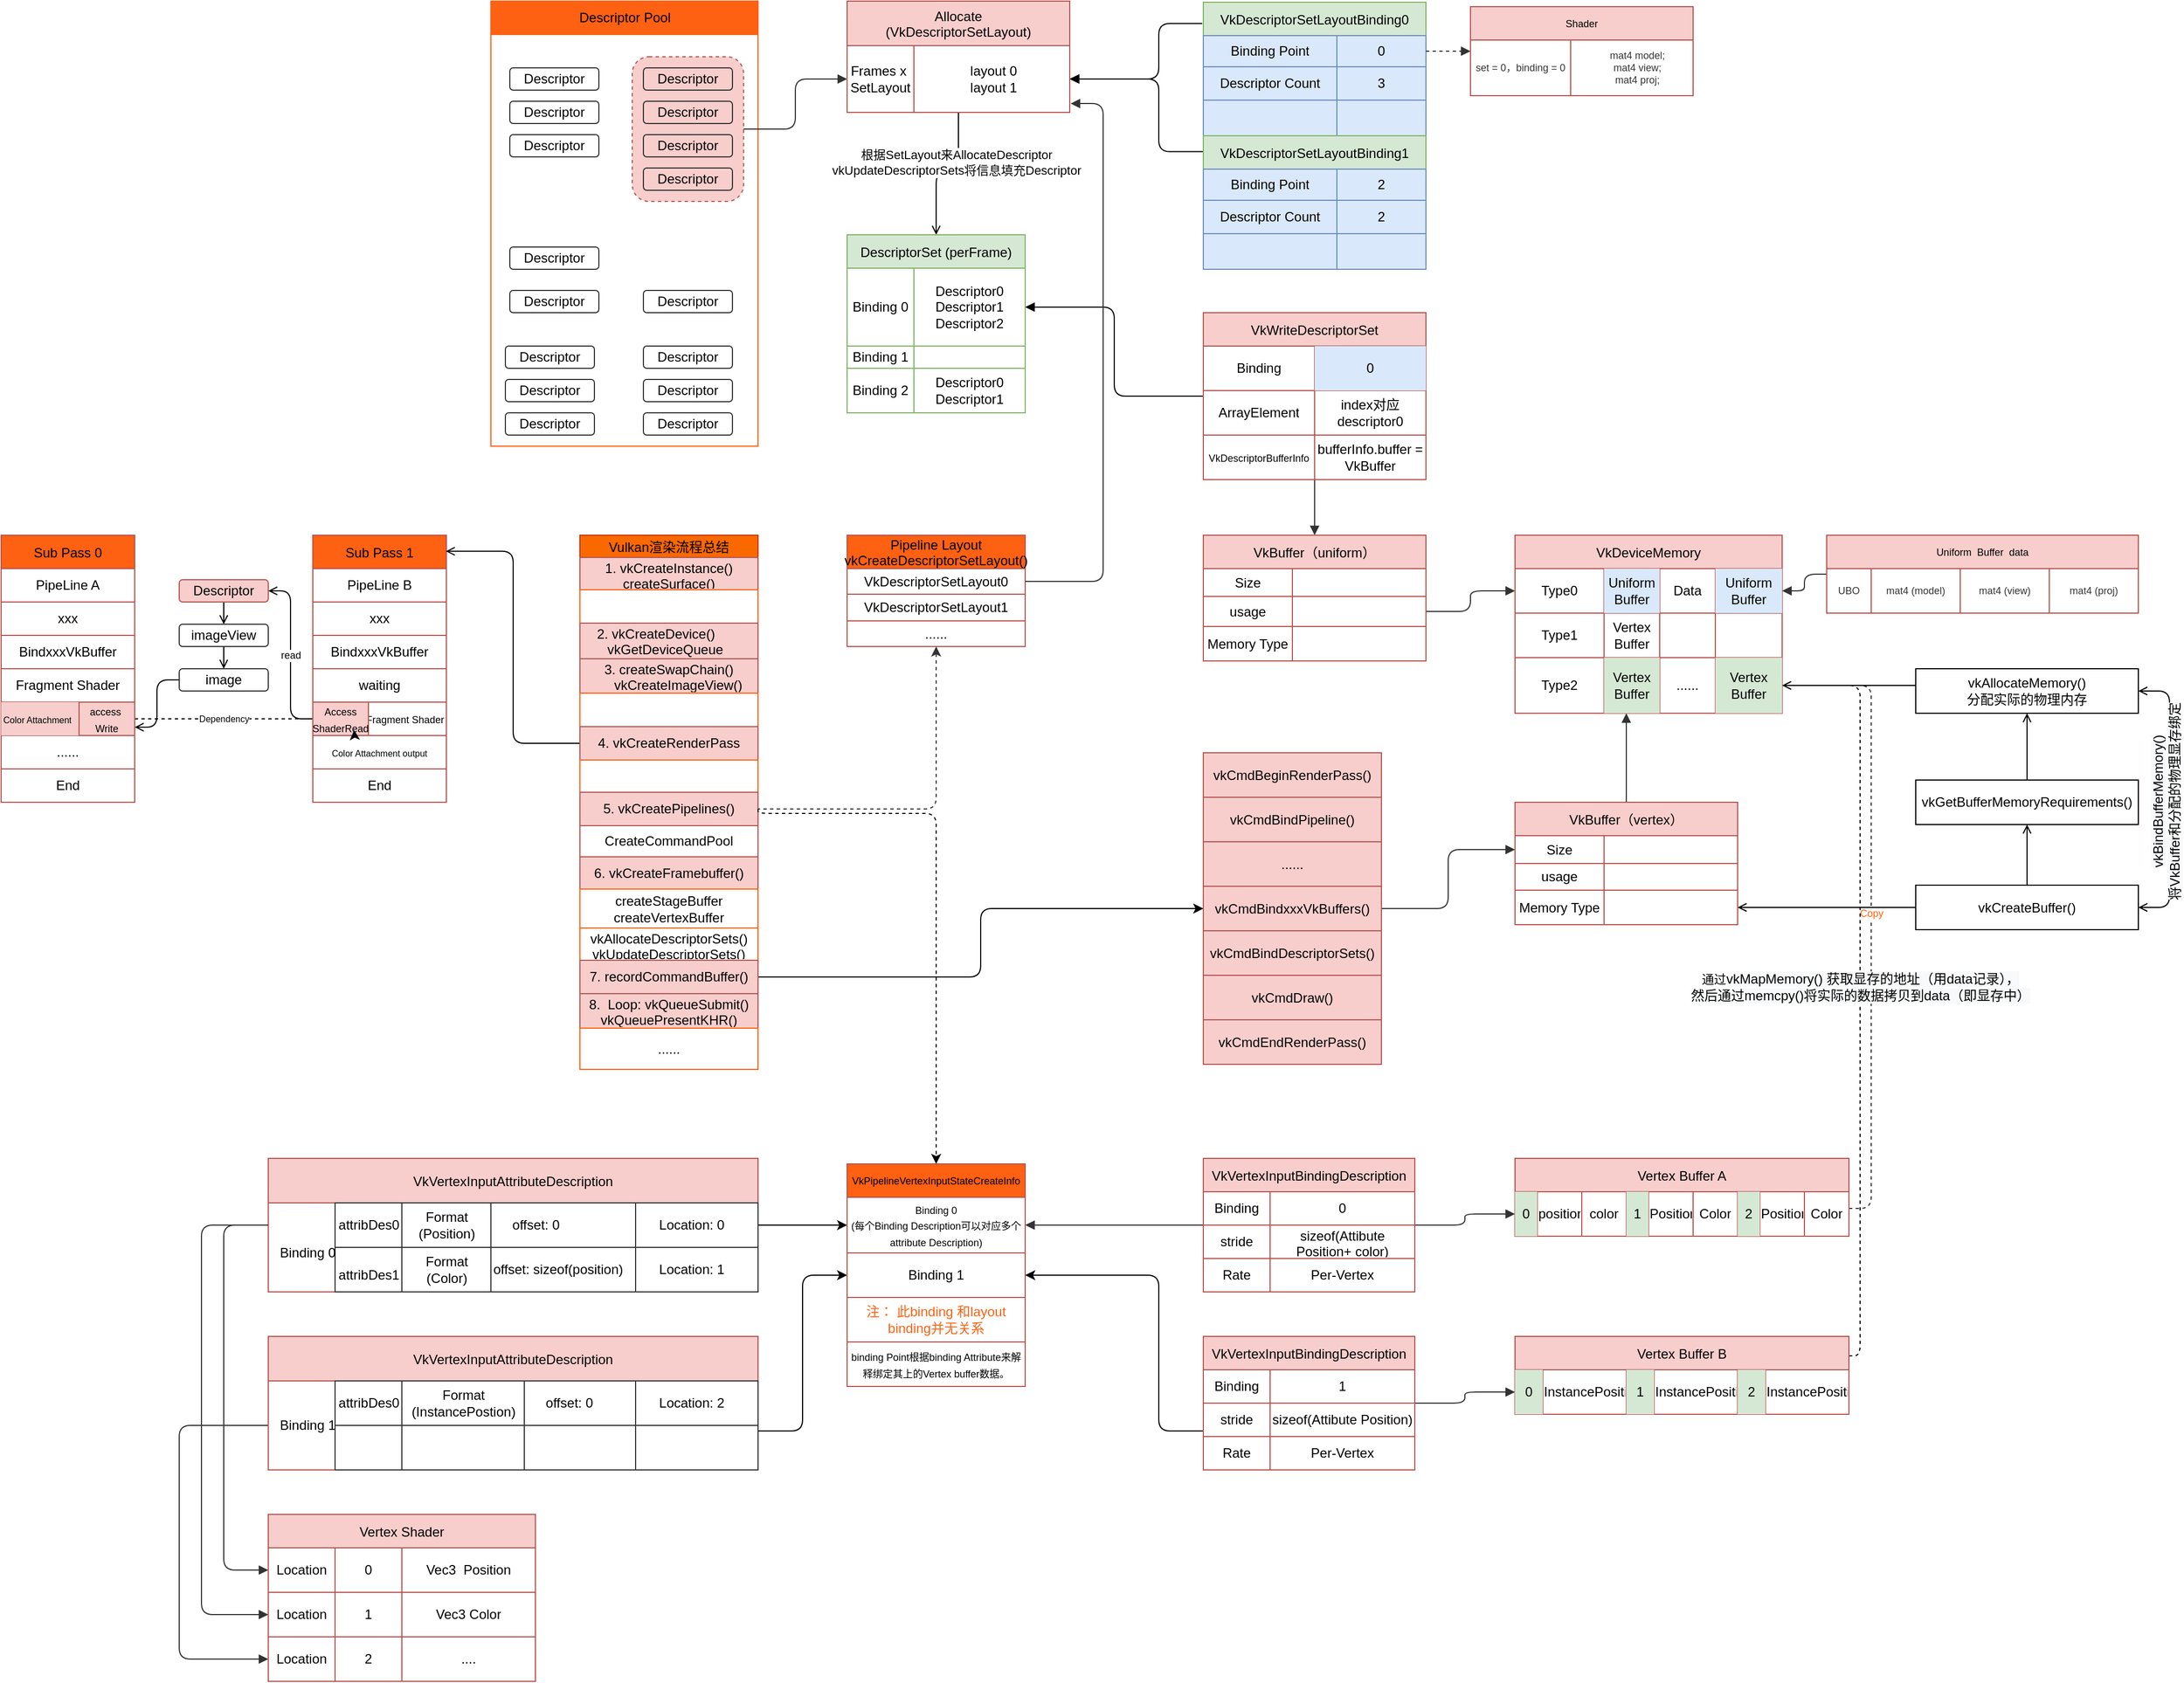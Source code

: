<mxfile>
    <diagram id="BclO7nqqz9C-9j9-K7vy" name="Page-1">
        <mxGraphModel dx="4400" dy="1202" grid="0" gridSize="10" guides="1" tooltips="1" connect="1" arrows="1" fold="1" page="1" pageScale="1" pageWidth="1654" pageHeight="2336" math="0" shadow="0">
            <root>
                <mxCell id="0"/>
                <mxCell id="184" value="Untitled Layer" parent="0"/>
                <mxCell id="923" value="Descriptor Pool" style="shape=table;startSize=30;container=1;collapsible=0;childLayout=tableLayout;shadow=0;labelBackgroundColor=none;labelBorderColor=none;sketch=0;fontColor=default;strokeColor=#FF6112;strokeWidth=1;gradientColor=none;html=1;fillColor=#FF6112;" parent="184" vertex="1">
                    <mxGeometry x="320" y="320" width="240" height="400" as="geometry"/>
                </mxCell>
                <mxCell id="924" value="" style="shape=partialRectangle;collapsible=0;dropTarget=0;pointerEvents=0;fillColor=none;top=0;left=0;bottom=0;right=0;points=[[0,0.5],[1,0.5]];portConstraint=eastwest;shadow=0;labelBackgroundColor=none;labelBorderColor=none;sketch=0;fontColor=default;strokeColor=#FF6112;strokeWidth=1;html=1;" parent="923" vertex="1">
                    <mxGeometry y="30" width="240" height="370" as="geometry"/>
                </mxCell>
                <mxCell id="925" value="" style="shape=partialRectangle;html=1;whiteSpace=wrap;connectable=0;overflow=hidden;fillColor=none;top=0;left=0;bottom=0;right=0;pointerEvents=1;shadow=0;labelBackgroundColor=none;labelBorderColor=none;sketch=0;fontColor=default;strokeColor=#FF6112;strokeWidth=1;" parent="924" vertex="1">
                    <mxGeometry width="240" height="370" as="geometry">
                        <mxRectangle width="240" height="370" as="alternateBounds"/>
                    </mxGeometry>
                </mxCell>
                <mxCell id="398" value="" style="edgeStyle=orthogonalEdgeStyle;html=1;fontColor=default;endArrow=block;endFill=1;strokeColor=#333333;" parent="184" source="397" target="197" edge="1">
                    <mxGeometry relative="1" as="geometry"/>
                </mxCell>
                <mxCell id="397" value="" style="rounded=1;whiteSpace=wrap;html=1;sketch=0;strokeColor=#b85450;fillColor=#f8cecc;dashed=1;" parent="184" vertex="1">
                    <mxGeometry x="447" y="370" width="100" height="130" as="geometry"/>
                </mxCell>
                <mxCell id="315" value="" style="edgeStyle=orthogonalEdgeStyle;html=1;fontColor=default;endArrow=block;endFill=1;entryX=1;entryY=0.5;entryDx=0;entryDy=0;exitX=-0.005;exitY=0.159;exitDx=0;exitDy=0;exitPerimeter=0;" parent="184" source="186" target="197" edge="1">
                    <mxGeometry relative="1" as="geometry">
                        <mxPoint x="800" y="405" as="targetPoint"/>
                        <Array as="points">
                            <mxPoint x="920" y="340"/>
                            <mxPoint x="920" y="390"/>
                        </Array>
                    </mxGeometry>
                </mxCell>
                <mxCell id="186" value="VkDescriptorSetLayoutBinding0" style="shape=table;startSize=30;container=1;collapsible=0;childLayout=tableLayout;fillColor=#d5e8d4;strokeColor=#82b366;" parent="184" vertex="1">
                    <mxGeometry x="960" y="321" width="200" height="120" as="geometry"/>
                </mxCell>
                <mxCell id="187" value="" style="shape=partialRectangle;collapsible=0;dropTarget=0;pointerEvents=0;fillColor=none;top=0;left=0;bottom=0;right=0;points=[[0,0.5],[1,0.5]];portConstraint=eastwest;" parent="186" vertex="1">
                    <mxGeometry y="30" width="200" height="28" as="geometry"/>
                </mxCell>
                <mxCell id="188" value="Binding Point" style="shape=partialRectangle;html=1;whiteSpace=wrap;connectable=0;overflow=hidden;fillColor=#dae8fc;top=1;left=1;bottom=1;right=1;pointerEvents=1;perimeterSpacing=1;strokeColor=#6c8ebf;" parent="187" vertex="1">
                    <mxGeometry width="120" height="28" as="geometry">
                        <mxRectangle width="120" height="28" as="alternateBounds"/>
                    </mxGeometry>
                </mxCell>
                <mxCell id="189" value="0" style="shape=partialRectangle;html=1;whiteSpace=wrap;connectable=0;overflow=hidden;fillColor=#dae8fc;top=1;left=1;bottom=1;right=1;pointerEvents=1;perimeterSpacing=1;strokeColor=#6c8ebf;" parent="187" vertex="1">
                    <mxGeometry x="120" width="80" height="28" as="geometry">
                        <mxRectangle width="80" height="28" as="alternateBounds"/>
                    </mxGeometry>
                </mxCell>
                <mxCell id="190" value="" style="shape=partialRectangle;collapsible=0;dropTarget=0;pointerEvents=0;fillColor=none;top=0;left=0;bottom=0;right=0;points=[[0,0.5],[1,0.5]];portConstraint=eastwest;" parent="186" vertex="1">
                    <mxGeometry y="58" width="200" height="30" as="geometry"/>
                </mxCell>
                <mxCell id="191" value="Descriptor Count" style="shape=partialRectangle;html=1;whiteSpace=wrap;connectable=0;overflow=hidden;fillColor=#dae8fc;top=1;left=1;bottom=1;right=1;pointerEvents=1;strokeColor=#6c8ebf;deletable=1;labelBorderColor=none;spacing=2;perimeterSpacing=1;" parent="190" vertex="1">
                    <mxGeometry width="120" height="30" as="geometry">
                        <mxRectangle width="120" height="30" as="alternateBounds"/>
                    </mxGeometry>
                </mxCell>
                <mxCell id="192" value="3" style="shape=partialRectangle;html=1;whiteSpace=wrap;connectable=0;overflow=hidden;fillColor=#dae8fc;top=1;left=1;bottom=1;right=1;pointerEvents=1;strokeColor=#6c8ebf;deletable=1;labelBorderColor=none;spacing=2;perimeterSpacing=1;" parent="190" vertex="1">
                    <mxGeometry x="120" width="80" height="30" as="geometry">
                        <mxRectangle width="80" height="30" as="alternateBounds"/>
                    </mxGeometry>
                </mxCell>
                <mxCell id="193" value="" style="shape=partialRectangle;collapsible=0;dropTarget=0;pointerEvents=0;fillColor=none;top=0;left=0;bottom=0;right=0;points=[[0,0.5],[1,0.5]];portConstraint=eastwest;" parent="186" vertex="1">
                    <mxGeometry y="88" width="200" height="32" as="geometry"/>
                </mxCell>
                <mxCell id="194" value="" style="shape=partialRectangle;html=1;whiteSpace=wrap;connectable=0;overflow=hidden;fillColor=#dae8fc;top=1;left=1;bottom=1;right=1;pointerEvents=1;perimeterSpacing=1;strokeColor=#6c8ebf;" parent="193" vertex="1">
                    <mxGeometry width="120" height="32" as="geometry">
                        <mxRectangle width="120" height="32" as="alternateBounds"/>
                    </mxGeometry>
                </mxCell>
                <mxCell id="195" value="" style="shape=partialRectangle;html=1;whiteSpace=wrap;connectable=0;overflow=hidden;fillColor=#dae8fc;top=1;left=1;bottom=1;right=1;pointerEvents=1;perimeterSpacing=1;strokeColor=#6c8ebf;" parent="193" vertex="1">
                    <mxGeometry x="120" width="80" height="32" as="geometry">
                        <mxRectangle width="80" height="32" as="alternateBounds"/>
                    </mxGeometry>
                </mxCell>
                <mxCell id="321" value="" style="edgeStyle=orthogonalEdgeStyle;html=1;fontColor=default;endArrow=open;endFill=0;entryX=0.5;entryY=0;entryDx=0;entryDy=0;" parent="184" source="196" target="199" edge="1">
                    <mxGeometry relative="1" as="geometry">
                        <Array as="points"/>
                    </mxGeometry>
                </mxCell>
                <mxCell id="404" value="根据SetLayout来AllocateDescriptor&lt;br&gt;vkUpdateDescriptorSets将信息填充Descriptor" style="edgeLabel;html=1;align=center;verticalAlign=middle;resizable=0;points=[];fontColor=default;" parent="321" vertex="1" connectable="0">
                    <mxGeometry x="-0.324" y="2" relative="1" as="geometry">
                        <mxPoint x="-4" y="1" as="offset"/>
                    </mxGeometry>
                </mxCell>
                <mxCell id="196" value="Allocate&#10;(VkDescriptorSetLayout)" style="shape=table;startSize=40;container=1;collapsible=0;childLayout=tableLayout;fillColor=#f8cecc;strokeColor=#b85450;" parent="184" vertex="1">
                    <mxGeometry x="640" y="320" width="200" height="100" as="geometry"/>
                </mxCell>
                <mxCell id="197" value="" style="shape=partialRectangle;collapsible=0;dropTarget=0;pointerEvents=0;fillColor=none;top=0;left=0;bottom=0;right=0;points=[[0,0.5],[1,0.5]];portConstraint=eastwest;" parent="196" vertex="1">
                    <mxGeometry y="40" width="200" height="60" as="geometry"/>
                </mxCell>
                <mxCell id="399" value="&lt;span&gt;Frames x&amp;nbsp; SetLayout&lt;/span&gt;" style="shape=partialRectangle;html=1;whiteSpace=wrap;connectable=0;overflow=hidden;fillColor=none;top=0;left=0;bottom=0;right=0;pointerEvents=1;" parent="197" vertex="1">
                    <mxGeometry width="60" height="60" as="geometry">
                        <mxRectangle width="60" height="60" as="alternateBounds"/>
                    </mxGeometry>
                </mxCell>
                <mxCell id="198" value="&amp;nbsp;layout 0&lt;br&gt;&amp;nbsp;layout 1" style="shape=partialRectangle;html=1;whiteSpace=wrap;connectable=0;overflow=hidden;fillColor=none;top=0;left=0;bottom=0;right=0;pointerEvents=1;" parent="197" vertex="1">
                    <mxGeometry x="60" width="140" height="60" as="geometry">
                        <mxRectangle width="140" height="60" as="alternateBounds"/>
                    </mxGeometry>
                </mxCell>
                <mxCell id="199" value="DescriptorSet (perFrame)" style="shape=table;startSize=30;container=1;collapsible=0;childLayout=tableLayout;flipH=0;flipV=0;fillColor=#d5e8d4;strokeColor=#82b366;" parent="184" vertex="1">
                    <mxGeometry x="640" y="530" width="160" height="160" as="geometry"/>
                </mxCell>
                <mxCell id="200" value="" style="shape=partialRectangle;collapsible=0;dropTarget=0;pointerEvents=0;fillColor=none;top=0;left=0;bottom=0;right=0;points=[[0,0.5],[1,0.5]];portConstraint=eastwest;" parent="199" vertex="1">
                    <mxGeometry y="30" width="160" height="70" as="geometry"/>
                </mxCell>
                <mxCell id="201" value="Binding 0" style="shape=partialRectangle;html=1;whiteSpace=wrap;connectable=0;overflow=hidden;fillColor=none;top=0;left=0;bottom=0;right=0;pointerEvents=1;strokeColor=#333333;sketch=0;noLabel=0;allowArrows=1;" parent="200" vertex="1">
                    <mxGeometry width="60" height="70" as="geometry">
                        <mxRectangle width="60" height="70" as="alternateBounds"/>
                    </mxGeometry>
                </mxCell>
                <mxCell id="202" value="Descriptor0&lt;br&gt;Descriptor1&lt;br&gt;Descriptor2" style="shape=partialRectangle;html=1;whiteSpace=wrap;connectable=0;overflow=hidden;fillColor=none;top=0;left=0;bottom=0;right=0;pointerEvents=1;" parent="200" vertex="1">
                    <mxGeometry x="60" width="100" height="70" as="geometry">
                        <mxRectangle width="100" height="70" as="alternateBounds"/>
                    </mxGeometry>
                </mxCell>
                <mxCell id="206" value="" style="shape=partialRectangle;collapsible=0;dropTarget=0;pointerEvents=0;fillColor=none;top=0;left=0;bottom=0;right=0;points=[[0,0.5],[1,0.5]];portConstraint=eastwest;" parent="199" vertex="1">
                    <mxGeometry y="100" width="160" height="20" as="geometry"/>
                </mxCell>
                <mxCell id="207" value="Binding 1" style="shape=partialRectangle;html=1;whiteSpace=wrap;connectable=0;overflow=hidden;fillColor=none;top=0;left=0;bottom=0;right=0;pointerEvents=1;" parent="206" vertex="1">
                    <mxGeometry width="60" height="20" as="geometry">
                        <mxRectangle width="60" height="20" as="alternateBounds"/>
                    </mxGeometry>
                </mxCell>
                <mxCell id="208" value="" style="shape=partialRectangle;html=1;whiteSpace=wrap;connectable=0;overflow=hidden;fillColor=none;top=0;left=0;bottom=0;right=0;pointerEvents=1;" parent="206" vertex="1">
                    <mxGeometry x="60" width="100" height="20" as="geometry">
                        <mxRectangle width="100" height="20" as="alternateBounds"/>
                    </mxGeometry>
                </mxCell>
                <mxCell id="212" value="" style="shape=partialRectangle;collapsible=0;dropTarget=0;pointerEvents=0;fillColor=none;top=0;left=0;bottom=0;right=0;points=[[0,0.5],[1,0.5]];portConstraint=eastwest;" parent="199" vertex="1">
                    <mxGeometry y="120" width="160" height="40" as="geometry"/>
                </mxCell>
                <mxCell id="213" value="Binding 2" style="shape=partialRectangle;html=1;whiteSpace=wrap;connectable=0;overflow=hidden;fillColor=none;top=0;left=0;bottom=0;right=0;pointerEvents=1;" parent="212" vertex="1">
                    <mxGeometry width="60" height="40" as="geometry">
                        <mxRectangle width="60" height="40" as="alternateBounds"/>
                    </mxGeometry>
                </mxCell>
                <mxCell id="214" value="&lt;span&gt;Descriptor0&lt;/span&gt;&lt;br&gt;&lt;span&gt;Descriptor1&lt;/span&gt;" style="shape=partialRectangle;html=1;whiteSpace=wrap;connectable=0;overflow=hidden;fillColor=none;top=0;left=0;bottom=0;right=0;pointerEvents=1;" parent="212" vertex="1">
                    <mxGeometry x="60" width="100" height="40" as="geometry">
                        <mxRectangle width="100" height="40" as="alternateBounds"/>
                    </mxGeometry>
                </mxCell>
                <mxCell id="357" value="" style="edgeStyle=orthogonalEdgeStyle;html=1;fontColor=default;endArrow=block;endFill=1;entryX=1;entryY=0.5;entryDx=0;entryDy=0;" parent="184" source="215" target="200" edge="1">
                    <mxGeometry relative="1" as="geometry">
                        <mxPoint x="880" y="605" as="targetPoint"/>
                    </mxGeometry>
                </mxCell>
                <mxCell id="358" value="" style="edgeStyle=orthogonalEdgeStyle;html=1;fontColor=default;endArrow=block;endFill=1;strokeColor=#333333;entryX=0.5;entryY=0;entryDx=0;entryDy=0;" parent="184" source="215" target="322" edge="1">
                    <mxGeometry relative="1" as="geometry">
                        <mxPoint x="1060" y="660" as="targetPoint"/>
                    </mxGeometry>
                </mxCell>
                <mxCell id="215" value="VkWriteDescriptorSet" style="shape=table;startSize=30;container=1;collapsible=0;childLayout=tableLayout;fillColor=#f8cecc;strokeColor=#b85450;" parent="184" vertex="1">
                    <mxGeometry x="960" y="600" width="200" height="150" as="geometry"/>
                </mxCell>
                <mxCell id="216" value="" style="shape=partialRectangle;collapsible=0;dropTarget=0;pointerEvents=0;fillColor=none;top=0;left=0;bottom=0;right=0;points=[[0,0.5],[1,0.5]];portConstraint=eastwest;" parent="215" vertex="1">
                    <mxGeometry y="30" width="200" height="40" as="geometry"/>
                </mxCell>
                <mxCell id="217" value="Binding" style="shape=partialRectangle;html=1;whiteSpace=wrap;connectable=0;overflow=hidden;fillColor=none;top=0;left=0;bottom=0;right=0;pointerEvents=1;" parent="216" vertex="1">
                    <mxGeometry width="100" height="40" as="geometry">
                        <mxRectangle width="100" height="40" as="alternateBounds"/>
                    </mxGeometry>
                </mxCell>
                <mxCell id="218" value="0" style="shape=partialRectangle;html=1;whiteSpace=wrap;connectable=0;overflow=hidden;fillColor=#dae8fc;top=0;left=0;bottom=0;right=0;pointerEvents=1;strokeColor=#6c8ebf;" parent="216" vertex="1">
                    <mxGeometry x="100" width="100" height="40" as="geometry">
                        <mxRectangle width="100" height="40" as="alternateBounds"/>
                    </mxGeometry>
                </mxCell>
                <mxCell id="617" style="shape=partialRectangle;collapsible=0;dropTarget=0;pointerEvents=0;fillColor=none;top=0;left=0;bottom=0;right=0;points=[[0,0.5],[1,0.5]];portConstraint=eastwest;" parent="215" vertex="1">
                    <mxGeometry y="70" width="200" height="40" as="geometry"/>
                </mxCell>
                <mxCell id="618" value="ArrayElement" style="shape=partialRectangle;html=1;whiteSpace=wrap;connectable=0;overflow=hidden;fillColor=none;top=0;left=0;bottom=0;right=0;pointerEvents=1;" parent="617" vertex="1">
                    <mxGeometry width="100" height="40" as="geometry">
                        <mxRectangle width="100" height="40" as="alternateBounds"/>
                    </mxGeometry>
                </mxCell>
                <mxCell id="619" value="index对应descriptor0" style="shape=partialRectangle;html=1;whiteSpace=wrap;connectable=0;overflow=hidden;fillColor=none;top=0;left=0;bottom=0;right=0;pointerEvents=1;" parent="617" vertex="1">
                    <mxGeometry x="100" width="100" height="40" as="geometry">
                        <mxRectangle width="100" height="40" as="alternateBounds"/>
                    </mxGeometry>
                </mxCell>
                <mxCell id="219" value="" style="shape=partialRectangle;collapsible=0;dropTarget=0;pointerEvents=0;fillColor=none;top=0;left=0;bottom=0;right=0;points=[[0,0.5],[1,0.5]];portConstraint=eastwest;" parent="215" vertex="1">
                    <mxGeometry y="110" width="200" height="40" as="geometry"/>
                </mxCell>
                <mxCell id="220" value="&lt;font style=&quot;font-size: 9px&quot;&gt;VkDescriptorBufferInfo&lt;/font&gt;" style="shape=partialRectangle;html=1;whiteSpace=wrap;connectable=0;overflow=hidden;fillColor=none;top=0;left=0;bottom=0;right=0;pointerEvents=1;" parent="219" vertex="1">
                    <mxGeometry width="100" height="40" as="geometry">
                        <mxRectangle width="100" height="40" as="alternateBounds"/>
                    </mxGeometry>
                </mxCell>
                <mxCell id="221" value="bufferInfo.buffer = VkBuffer" style="shape=partialRectangle;html=1;whiteSpace=wrap;connectable=0;overflow=hidden;fillColor=none;top=0;left=0;bottom=0;right=0;pointerEvents=1;" parent="219" vertex="1">
                    <mxGeometry x="100" width="100" height="40" as="geometry">
                        <mxRectangle width="100" height="40" as="alternateBounds"/>
                    </mxGeometry>
                </mxCell>
                <mxCell id="316" value="" style="edgeStyle=orthogonalEdgeStyle;html=1;fontColor=default;endArrow=block;endFill=1;entryX=1;entryY=0.5;entryDx=0;entryDy=0;exitX=0.005;exitY=0.119;exitDx=0;exitDy=0;exitPerimeter=0;" parent="184" source="305" target="197" edge="1">
                    <mxGeometry relative="1" as="geometry">
                        <mxPoint x="900" y="440" as="targetPoint"/>
                        <Array as="points">
                            <mxPoint x="920" y="455"/>
                            <mxPoint x="920" y="390"/>
                        </Array>
                    </mxGeometry>
                </mxCell>
                <mxCell id="305" value="VkDescriptorSetLayoutBinding1" style="shape=table;startSize=30;container=1;collapsible=0;childLayout=tableLayout;fillColor=#d5e8d4;strokeColor=#82b366;" parent="184" vertex="1">
                    <mxGeometry x="960" y="441" width="200" height="120" as="geometry"/>
                </mxCell>
                <mxCell id="306" value="" style="shape=partialRectangle;collapsible=0;dropTarget=0;pointerEvents=0;fillColor=none;top=0;left=0;bottom=0;right=0;points=[[0,0.5],[1,0.5]];portConstraint=eastwest;" parent="305" vertex="1">
                    <mxGeometry y="30" width="200" height="28" as="geometry"/>
                </mxCell>
                <mxCell id="307" value="Binding Point" style="shape=partialRectangle;html=1;whiteSpace=wrap;connectable=0;overflow=hidden;fillColor=#dae8fc;top=1;left=1;bottom=1;right=1;pointerEvents=1;strokeColor=#6c8ebf;" parent="306" vertex="1">
                    <mxGeometry width="120" height="28" as="geometry">
                        <mxRectangle width="120" height="28" as="alternateBounds"/>
                    </mxGeometry>
                </mxCell>
                <mxCell id="308" value="2" style="shape=partialRectangle;html=1;whiteSpace=wrap;connectable=0;overflow=hidden;fillColor=#dae8fc;top=1;left=1;bottom=1;right=1;pointerEvents=1;strokeColor=#6c8ebf;" parent="306" vertex="1">
                    <mxGeometry x="120" width="80" height="28" as="geometry">
                        <mxRectangle width="80" height="28" as="alternateBounds"/>
                    </mxGeometry>
                </mxCell>
                <mxCell id="309" value="" style="shape=partialRectangle;collapsible=0;dropTarget=0;pointerEvents=0;fillColor=none;top=0;left=0;bottom=0;right=0;points=[[0,0.5],[1,0.5]];portConstraint=eastwest;" parent="305" vertex="1">
                    <mxGeometry y="58" width="200" height="30" as="geometry"/>
                </mxCell>
                <mxCell id="310" value="Descriptor Count" style="shape=partialRectangle;html=1;whiteSpace=wrap;connectable=0;overflow=hidden;fillColor=#dae8fc;top=1;left=1;bottom=1;right=1;pointerEvents=1;strokeColor=#6c8ebf;deletable=1;labelBorderColor=none;spacing=2;" parent="309" vertex="1">
                    <mxGeometry width="120" height="30" as="geometry">
                        <mxRectangle width="120" height="30" as="alternateBounds"/>
                    </mxGeometry>
                </mxCell>
                <mxCell id="311" value="2" style="shape=partialRectangle;html=1;whiteSpace=wrap;connectable=0;overflow=hidden;fillColor=#dae8fc;top=1;left=1;bottom=1;right=1;pointerEvents=1;strokeColor=#6c8ebf;deletable=1;labelBorderColor=none;spacing=2;" parent="309" vertex="1">
                    <mxGeometry x="120" width="80" height="30" as="geometry">
                        <mxRectangle width="80" height="30" as="alternateBounds"/>
                    </mxGeometry>
                </mxCell>
                <mxCell id="312" value="" style="shape=partialRectangle;collapsible=0;dropTarget=0;pointerEvents=0;fillColor=none;top=0;left=0;bottom=0;right=0;points=[[0,0.5],[1,0.5]];portConstraint=eastwest;" parent="305" vertex="1">
                    <mxGeometry y="88" width="200" height="32" as="geometry"/>
                </mxCell>
                <mxCell id="313" value="" style="shape=partialRectangle;html=1;whiteSpace=wrap;connectable=0;overflow=hidden;fillColor=#dae8fc;top=1;left=1;bottom=1;right=1;pointerEvents=1;strokeColor=#6c8ebf;" parent="312" vertex="1">
                    <mxGeometry width="120" height="32" as="geometry">
                        <mxRectangle width="120" height="32" as="alternateBounds"/>
                    </mxGeometry>
                </mxCell>
                <mxCell id="314" value="" style="shape=partialRectangle;html=1;whiteSpace=wrap;connectable=0;overflow=hidden;fillColor=#dae8fc;top=1;left=1;bottom=1;right=1;pointerEvents=1;strokeColor=#6c8ebf;" parent="312" vertex="1">
                    <mxGeometry x="120" width="80" height="32" as="geometry">
                        <mxRectangle width="80" height="32" as="alternateBounds"/>
                    </mxGeometry>
                </mxCell>
                <mxCell id="359" value="" style="edgeStyle=orthogonalEdgeStyle;html=1;fontColor=default;endArrow=block;endFill=1;strokeColor=#333333;exitX=1;exitY=0.5;exitDx=0;exitDy=0;" parent="184" source="326" target="333" edge="1">
                    <mxGeometry relative="1" as="geometry"/>
                </mxCell>
                <mxCell id="322" value="VkBuffer（uniform）" style="shape=table;startSize=30;container=1;collapsible=0;childLayout=tableLayout;sketch=0;strokeColor=#b85450;fillColor=#f8cecc;" parent="184" vertex="1">
                    <mxGeometry x="960" y="800" width="200" height="113.014" as="geometry"/>
                </mxCell>
                <mxCell id="323" value="" style="shape=partialRectangle;collapsible=0;dropTarget=0;pointerEvents=0;fillColor=none;top=0;left=0;bottom=0;right=0;points=[[0,0.5],[1,0.5]];portConstraint=eastwest;sketch=0;fontColor=default;strokeColor=#333333;" parent="322" vertex="1">
                    <mxGeometry y="30" width="200" height="25" as="geometry"/>
                </mxCell>
                <mxCell id="324" value="Size" style="shape=partialRectangle;html=1;whiteSpace=wrap;connectable=0;overflow=hidden;fillColor=none;top=0;left=0;bottom=0;right=0;pointerEvents=1;sketch=0;fontColor=default;strokeColor=#333333;" parent="323" vertex="1">
                    <mxGeometry width="80" height="25" as="geometry">
                        <mxRectangle width="80" height="25" as="alternateBounds"/>
                    </mxGeometry>
                </mxCell>
                <mxCell id="325" value="" style="shape=partialRectangle;html=1;whiteSpace=wrap;connectable=0;overflow=hidden;fillColor=none;top=0;left=0;bottom=0;right=0;pointerEvents=1;sketch=0;fontColor=default;strokeColor=#333333;" parent="323" vertex="1">
                    <mxGeometry x="80" width="120" height="25" as="geometry">
                        <mxRectangle width="120" height="25" as="alternateBounds"/>
                    </mxGeometry>
                </mxCell>
                <mxCell id="326" value="" style="shape=partialRectangle;collapsible=0;dropTarget=0;pointerEvents=0;fillColor=none;top=0;left=0;bottom=0;right=0;points=[[0,0.5],[1,0.5]];portConstraint=eastwest;sketch=0;fontColor=default;strokeColor=#333333;" parent="322" vertex="1">
                    <mxGeometry y="55" width="200" height="27" as="geometry"/>
                </mxCell>
                <mxCell id="327" value="usage" style="shape=partialRectangle;html=1;whiteSpace=wrap;connectable=0;overflow=hidden;fillColor=none;top=0;left=0;bottom=0;right=0;pointerEvents=1;sketch=0;fontColor=default;strokeColor=#333333;" parent="326" vertex="1">
                    <mxGeometry width="80" height="27" as="geometry">
                        <mxRectangle width="80" height="27" as="alternateBounds"/>
                    </mxGeometry>
                </mxCell>
                <mxCell id="328" value="" style="shape=partialRectangle;html=1;whiteSpace=wrap;connectable=0;overflow=hidden;fillColor=none;top=0;left=0;bottom=0;right=0;pointerEvents=1;sketch=0;fontColor=default;strokeColor=#333333;" parent="326" vertex="1">
                    <mxGeometry x="80" width="120" height="27" as="geometry">
                        <mxRectangle width="120" height="27" as="alternateBounds"/>
                    </mxGeometry>
                </mxCell>
                <mxCell id="329" value="" style="shape=partialRectangle;collapsible=0;dropTarget=0;pointerEvents=0;fillColor=none;top=0;left=0;bottom=0;right=0;points=[[0,0.5],[1,0.5]];portConstraint=eastwest;sketch=0;fontColor=default;strokeColor=#333333;" parent="322" vertex="1">
                    <mxGeometry y="82" width="200" height="31" as="geometry"/>
                </mxCell>
                <mxCell id="330" value="Memory Type" style="shape=partialRectangle;html=1;whiteSpace=wrap;connectable=0;overflow=hidden;fillColor=none;top=0;left=0;bottom=0;right=0;pointerEvents=1;sketch=0;fontColor=default;strokeColor=#333333;" parent="329" vertex="1">
                    <mxGeometry width="80" height="31" as="geometry">
                        <mxRectangle width="80" height="31" as="alternateBounds"/>
                    </mxGeometry>
                </mxCell>
                <mxCell id="331" value="" style="shape=partialRectangle;html=1;whiteSpace=wrap;connectable=0;overflow=hidden;fillColor=none;top=0;left=0;bottom=0;right=0;pointerEvents=1;sketch=0;fontColor=default;strokeColor=#333333;" parent="329" vertex="1">
                    <mxGeometry x="80" width="120" height="31" as="geometry">
                        <mxRectangle width="120" height="31" as="alternateBounds"/>
                    </mxGeometry>
                </mxCell>
                <mxCell id="332" value="VkDeviceMemory" style="shape=table;startSize=30;container=1;collapsible=0;childLayout=tableLayout;sketch=0;strokeColor=#b85450;fillColor=#f8cecc;" parent="184" vertex="1">
                    <mxGeometry x="1240" y="800" width="240" height="160" as="geometry"/>
                </mxCell>
                <mxCell id="333" value="" style="shape=partialRectangle;collapsible=0;dropTarget=0;pointerEvents=0;fillColor=none;top=0;left=0;bottom=0;right=0;points=[[0,0.5],[1,0.5]];portConstraint=eastwest;sketch=0;fontColor=default;strokeColor=#333333;" parent="332" vertex="1">
                    <mxGeometry y="30" width="240" height="40" as="geometry"/>
                </mxCell>
                <mxCell id="334" value="&lt;span&gt;Type0&lt;/span&gt;" style="shape=partialRectangle;html=1;whiteSpace=wrap;connectable=0;overflow=hidden;fillColor=none;top=0;left=0;bottom=0;right=0;pointerEvents=1;sketch=0;fontColor=default;strokeColor=#333333;" parent="333" vertex="1">
                    <mxGeometry width="80" height="40" as="geometry">
                        <mxRectangle width="80" height="40" as="alternateBounds"/>
                    </mxGeometry>
                </mxCell>
                <mxCell id="335" value="Uniform Buffer" style="shape=partialRectangle;html=1;whiteSpace=wrap;connectable=0;overflow=hidden;fillColor=#dae8fc;top=0;left=0;bottom=0;right=0;pointerEvents=1;sketch=0;strokeColor=#6c8ebf;" parent="333" vertex="1">
                    <mxGeometry x="80" width="50" height="40" as="geometry">
                        <mxRectangle width="50" height="40" as="alternateBounds"/>
                    </mxGeometry>
                </mxCell>
                <mxCell id="342" value="Data" style="shape=partialRectangle;html=1;whiteSpace=wrap;connectable=0;overflow=hidden;fillColor=none;top=0;left=0;bottom=0;right=0;pointerEvents=1;sketch=0;fontColor=default;strokeColor=#333333;" parent="333" vertex="1">
                    <mxGeometry x="130" width="50" height="40" as="geometry">
                        <mxRectangle width="50" height="40" as="alternateBounds"/>
                    </mxGeometry>
                </mxCell>
                <mxCell id="351" value="Uniform Buffer" style="shape=partialRectangle;html=1;whiteSpace=wrap;connectable=0;overflow=hidden;fillColor=#dae8fc;top=0;left=0;bottom=0;right=0;pointerEvents=1;sketch=0;strokeColor=#6c8ebf;" parent="333" vertex="1">
                    <mxGeometry x="180" width="60" height="40" as="geometry">
                        <mxRectangle width="60" height="40" as="alternateBounds"/>
                    </mxGeometry>
                </mxCell>
                <mxCell id="336" value="" style="shape=partialRectangle;collapsible=0;dropTarget=0;pointerEvents=0;fillColor=none;top=0;left=0;bottom=0;right=0;points=[[0,0.5],[1,0.5]];portConstraint=eastwest;sketch=0;fontColor=default;strokeColor=#333333;" parent="332" vertex="1">
                    <mxGeometry y="70" width="240" height="40" as="geometry"/>
                </mxCell>
                <mxCell id="337" value="&lt;span&gt;Type1&lt;/span&gt;" style="shape=partialRectangle;html=1;whiteSpace=wrap;connectable=0;overflow=hidden;fillColor=none;top=0;left=0;bottom=0;right=0;pointerEvents=1;sketch=0;fontColor=default;strokeColor=#333333;" parent="336" vertex="1">
                    <mxGeometry width="80" height="40" as="geometry">
                        <mxRectangle width="80" height="40" as="alternateBounds"/>
                    </mxGeometry>
                </mxCell>
                <mxCell id="338" value="Vertex&lt;br&gt;Buffer" style="shape=partialRectangle;html=1;whiteSpace=wrap;connectable=0;overflow=hidden;fillColor=none;top=0;left=0;bottom=0;right=0;pointerEvents=1;sketch=0;fontColor=default;strokeColor=#333333;" parent="336" vertex="1">
                    <mxGeometry x="80" width="50" height="40" as="geometry">
                        <mxRectangle width="50" height="40" as="alternateBounds"/>
                    </mxGeometry>
                </mxCell>
                <mxCell id="343" style="shape=partialRectangle;html=1;whiteSpace=wrap;connectable=0;overflow=hidden;fillColor=none;top=0;left=0;bottom=0;right=0;pointerEvents=1;sketch=0;fontColor=default;strokeColor=#333333;" parent="336" vertex="1">
                    <mxGeometry x="130" width="50" height="40" as="geometry">
                        <mxRectangle width="50" height="40" as="alternateBounds"/>
                    </mxGeometry>
                </mxCell>
                <mxCell id="352" style="shape=partialRectangle;html=1;whiteSpace=wrap;connectable=0;overflow=hidden;fillColor=none;top=0;left=0;bottom=0;right=0;pointerEvents=1;sketch=0;fontColor=default;strokeColor=#333333;" parent="336" vertex="1">
                    <mxGeometry x="180" width="60" height="40" as="geometry">
                        <mxRectangle width="60" height="40" as="alternateBounds"/>
                    </mxGeometry>
                </mxCell>
                <mxCell id="339" value="" style="shape=partialRectangle;collapsible=0;dropTarget=0;pointerEvents=0;fillColor=none;top=0;left=0;bottom=0;right=0;points=[[0,0.5],[1,0.5]];portConstraint=eastwest;sketch=0;fontColor=default;strokeColor=#333333;" parent="332" vertex="1">
                    <mxGeometry y="110" width="240" height="50" as="geometry"/>
                </mxCell>
                <mxCell id="340" value="Type2" style="shape=partialRectangle;html=1;whiteSpace=wrap;connectable=0;overflow=hidden;fillColor=none;top=0;left=0;bottom=0;right=0;pointerEvents=1;sketch=0;fontColor=default;strokeColor=#333333;" parent="339" vertex="1">
                    <mxGeometry width="80" height="50" as="geometry">
                        <mxRectangle width="80" height="50" as="alternateBounds"/>
                    </mxGeometry>
                </mxCell>
                <mxCell id="341" value="Vertex&lt;br&gt;Buffer" style="shape=partialRectangle;html=1;whiteSpace=wrap;connectable=0;overflow=hidden;fillColor=#d5e8d4;top=0;left=0;bottom=0;right=0;pointerEvents=1;sketch=0;strokeColor=#82b366;" parent="339" vertex="1">
                    <mxGeometry x="80" width="50" height="50" as="geometry">
                        <mxRectangle width="50" height="50" as="alternateBounds"/>
                    </mxGeometry>
                </mxCell>
                <mxCell id="344" value="......" style="shape=partialRectangle;html=1;whiteSpace=wrap;connectable=0;overflow=hidden;fillColor=none;top=0;left=0;bottom=0;right=0;pointerEvents=1;sketch=0;fontColor=default;strokeColor=#333333;" parent="339" vertex="1">
                    <mxGeometry x="130" width="50" height="50" as="geometry">
                        <mxRectangle width="50" height="50" as="alternateBounds"/>
                    </mxGeometry>
                </mxCell>
                <mxCell id="353" value="&lt;span&gt;Vertex&lt;/span&gt;&lt;br&gt;&lt;span&gt;Buffer&lt;/span&gt;" style="shape=partialRectangle;html=1;whiteSpace=wrap;connectable=0;overflow=hidden;fillColor=#d5e8d4;top=0;left=0;bottom=0;right=0;pointerEvents=1;sketch=0;strokeColor=#82b366;" parent="339" vertex="1">
                    <mxGeometry x="180" width="60" height="50" as="geometry">
                        <mxRectangle width="60" height="50" as="alternateBounds"/>
                    </mxGeometry>
                </mxCell>
                <mxCell id="381" value="Descriptor" style="rounded=1;whiteSpace=wrap;html=1;sketch=0;fontColor=default;strokeColor=#333333;fillColor=none;" parent="184" vertex="1">
                    <mxGeometry x="457" y="440" width="80" height="20" as="geometry"/>
                </mxCell>
                <mxCell id="382" value="Descriptor" style="rounded=1;whiteSpace=wrap;html=1;sketch=0;fontColor=default;strokeColor=#333333;fillColor=none;" parent="184" vertex="1">
                    <mxGeometry x="457" y="470" width="80" height="20" as="geometry"/>
                </mxCell>
                <mxCell id="383" value="Descriptor" style="rounded=1;whiteSpace=wrap;html=1;sketch=0;fontColor=default;strokeColor=#333333;fillColor=none;" parent="184" vertex="1">
                    <mxGeometry x="457" y="380" width="80" height="20" as="geometry"/>
                </mxCell>
                <mxCell id="384" value="Descriptor" style="rounded=1;whiteSpace=wrap;html=1;sketch=0;fontColor=default;strokeColor=#333333;fillColor=none;" parent="184" vertex="1">
                    <mxGeometry x="457" y="410" width="80" height="20" as="geometry"/>
                </mxCell>
                <mxCell id="385" value="Descriptor" style="rounded=1;whiteSpace=wrap;html=1;sketch=0;fontColor=default;strokeColor=#333333;fillColor=none;" parent="184" vertex="1">
                    <mxGeometry x="337" y="440" width="80" height="20" as="geometry"/>
                </mxCell>
                <mxCell id="386" value="Descriptor" style="rounded=1;whiteSpace=wrap;html=1;sketch=0;fontColor=default;strokeColor=#333333;fillColor=none;" parent="184" vertex="1">
                    <mxGeometry x="337" y="541" width="80" height="20" as="geometry"/>
                </mxCell>
                <mxCell id="387" value="Descriptor" style="rounded=1;whiteSpace=wrap;html=1;sketch=0;fontColor=default;strokeColor=#333333;fillColor=none;" parent="184" vertex="1">
                    <mxGeometry x="337" y="380" width="80" height="20" as="geometry"/>
                </mxCell>
                <mxCell id="388" value="Descriptor" style="rounded=1;whiteSpace=wrap;html=1;sketch=0;fontColor=default;strokeColor=#333333;fillColor=none;" parent="184" vertex="1">
                    <mxGeometry x="337" y="410" width="80" height="20" as="geometry"/>
                </mxCell>
                <mxCell id="389" value="Descriptor" style="rounded=1;whiteSpace=wrap;html=1;sketch=0;fontColor=default;strokeColor=#333333;fillColor=none;" parent="184" vertex="1">
                    <mxGeometry x="333" y="630" width="80" height="20" as="geometry"/>
                </mxCell>
                <mxCell id="390" value="Descriptor" style="rounded=1;whiteSpace=wrap;html=1;sketch=0;fontColor=default;strokeColor=#333333;fillColor=none;" parent="184" vertex="1">
                    <mxGeometry x="333" y="660" width="80" height="20" as="geometry"/>
                </mxCell>
                <mxCell id="391" value="Descriptor" style="rounded=1;whiteSpace=wrap;html=1;sketch=0;fontColor=default;strokeColor=#333333;fillColor=none;" parent="184" vertex="1">
                    <mxGeometry x="337" y="580" width="80" height="20" as="geometry"/>
                </mxCell>
                <mxCell id="392" value="Descriptor" style="rounded=1;whiteSpace=wrap;html=1;sketch=0;fontColor=default;strokeColor=#333333;fillColor=none;" parent="184" vertex="1">
                    <mxGeometry x="333" y="690" width="80" height="20" as="geometry"/>
                </mxCell>
                <mxCell id="393" value="Descriptor" style="rounded=1;whiteSpace=wrap;html=1;sketch=0;fontColor=default;strokeColor=#333333;fillColor=none;" parent="184" vertex="1">
                    <mxGeometry x="457" y="660" width="80" height="20" as="geometry"/>
                </mxCell>
                <mxCell id="394" value="Descriptor" style="rounded=1;whiteSpace=wrap;html=1;sketch=0;fontColor=default;strokeColor=#333333;fillColor=none;" parent="184" vertex="1">
                    <mxGeometry x="457" y="690" width="80" height="20" as="geometry"/>
                </mxCell>
                <mxCell id="395" value="Descriptor" style="rounded=1;whiteSpace=wrap;html=1;sketch=0;fontColor=default;strokeColor=#333333;fillColor=none;" parent="184" vertex="1">
                    <mxGeometry x="457" y="580" width="80" height="20" as="geometry"/>
                </mxCell>
                <mxCell id="396" value="Descriptor" style="rounded=1;whiteSpace=wrap;html=1;sketch=0;fontColor=default;strokeColor=#333333;fillColor=none;" parent="184" vertex="1">
                    <mxGeometry x="457" y="630" width="80" height="20" as="geometry"/>
                </mxCell>
                <mxCell id="412" value="Pipeline Layout&#10;vkCreateDescriptorSetLayout()" style="shape=table;startSize=30;container=1;collapsible=0;childLayout=tableLayout;sketch=0;strokeColor=#b85450;fillColor=#FF6112;" parent="184" vertex="1">
                    <mxGeometry x="640" y="800" width="160" height="100" as="geometry"/>
                </mxCell>
                <mxCell id="413" value="" style="shape=partialRectangle;collapsible=0;dropTarget=0;pointerEvents=0;fillColor=none;top=0;left=0;bottom=0;right=0;points=[[0,0.5],[1,0.5]];portConstraint=eastwest;sketch=0;fontColor=default;strokeColor=#333333;" parent="412" vertex="1">
                    <mxGeometry y="30" width="160" height="23" as="geometry"/>
                </mxCell>
                <mxCell id="414" value="VkDescriptorSetLayout0" style="shape=partialRectangle;html=1;whiteSpace=wrap;connectable=0;overflow=hidden;fillColor=none;top=0;left=0;bottom=0;right=0;pointerEvents=1;sketch=0;fontColor=default;strokeColor=#333333;" parent="413" vertex="1">
                    <mxGeometry width="160" height="23" as="geometry">
                        <mxRectangle width="160" height="23" as="alternateBounds"/>
                    </mxGeometry>
                </mxCell>
                <mxCell id="416" value="" style="shape=partialRectangle;collapsible=0;dropTarget=0;pointerEvents=0;fillColor=none;top=0;left=0;bottom=0;right=0;points=[[0,0.5],[1,0.5]];portConstraint=eastwest;sketch=0;fontColor=default;strokeColor=#333333;" parent="412" vertex="1">
                    <mxGeometry y="53" width="160" height="24" as="geometry"/>
                </mxCell>
                <mxCell id="417" value="VkDescriptorSetLayout1" style="shape=partialRectangle;html=1;whiteSpace=wrap;connectable=0;overflow=hidden;fillColor=none;top=0;left=0;bottom=0;right=0;pointerEvents=1;sketch=0;fontColor=default;strokeColor=#333333;" parent="416" vertex="1">
                    <mxGeometry width="160" height="24" as="geometry">
                        <mxRectangle width="160" height="24" as="alternateBounds"/>
                    </mxGeometry>
                </mxCell>
                <mxCell id="419" value="" style="shape=partialRectangle;collapsible=0;dropTarget=0;pointerEvents=0;fillColor=none;top=0;left=0;bottom=0;right=0;points=[[0,0.5],[1,0.5]];portConstraint=eastwest;sketch=0;fontColor=default;strokeColor=#333333;" parent="412" vertex="1">
                    <mxGeometry y="77" width="160" height="23" as="geometry"/>
                </mxCell>
                <mxCell id="420" value="......" style="shape=partialRectangle;html=1;whiteSpace=wrap;connectable=0;overflow=hidden;fillColor=none;top=0;left=0;bottom=0;right=0;pointerEvents=1;sketch=0;fontColor=default;strokeColor=#333333;" parent="419" vertex="1">
                    <mxGeometry width="160" height="23" as="geometry">
                        <mxRectangle width="160" height="23" as="alternateBounds"/>
                    </mxGeometry>
                </mxCell>
                <mxCell id="427" value="Vertex Shader" style="shape=table;startSize=30;container=1;collapsible=0;childLayout=tableLayout;sketch=0;strokeColor=#b85450;fillColor=#f8cecc;" parent="184" vertex="1">
                    <mxGeometry x="120" y="1680" width="240" height="150" as="geometry"/>
                </mxCell>
                <mxCell id="428" value="" style="shape=partialRectangle;collapsible=0;dropTarget=0;pointerEvents=0;fillColor=none;top=0;left=0;bottom=0;right=0;points=[[0,0.5],[1,0.5]];portConstraint=eastwest;sketch=0;fontColor=default;strokeColor=#333333;" parent="427" vertex="1">
                    <mxGeometry y="30" width="240" height="40" as="geometry"/>
                </mxCell>
                <mxCell id="429" value="Location" style="shape=partialRectangle;html=1;whiteSpace=wrap;connectable=0;overflow=hidden;fillColor=none;top=0;left=0;bottom=0;right=0;pointerEvents=1;sketch=0;fontColor=default;strokeColor=#333333;" parent="428" vertex="1">
                    <mxGeometry width="60" height="40" as="geometry">
                        <mxRectangle width="60" height="40" as="alternateBounds"/>
                    </mxGeometry>
                </mxCell>
                <mxCell id="430" value="0" style="shape=partialRectangle;html=1;whiteSpace=wrap;connectable=0;overflow=hidden;fillColor=none;top=0;left=0;bottom=0;right=0;pointerEvents=1;sketch=0;fontColor=default;strokeColor=#333333;" parent="428" vertex="1">
                    <mxGeometry x="60" width="60" height="40" as="geometry">
                        <mxRectangle width="60" height="40" as="alternateBounds"/>
                    </mxGeometry>
                </mxCell>
                <mxCell id="431" value="Vec3&amp;nbsp; Position" style="shape=partialRectangle;html=1;whiteSpace=wrap;connectable=0;overflow=hidden;fillColor=none;top=0;left=0;bottom=0;right=0;pointerEvents=1;sketch=0;fontColor=default;strokeColor=#333333;" parent="428" vertex="1">
                    <mxGeometry x="120" width="120" height="40" as="geometry">
                        <mxRectangle width="120" height="40" as="alternateBounds"/>
                    </mxGeometry>
                </mxCell>
                <mxCell id="432" value="" style="shape=partialRectangle;collapsible=0;dropTarget=0;pointerEvents=0;fillColor=none;top=0;left=0;bottom=0;right=0;points=[[0,0.5],[1,0.5]];portConstraint=eastwest;sketch=0;fontColor=default;strokeColor=#333333;" parent="427" vertex="1">
                    <mxGeometry y="70" width="240" height="40" as="geometry"/>
                </mxCell>
                <mxCell id="433" value="Location" style="shape=partialRectangle;html=1;whiteSpace=wrap;connectable=0;overflow=hidden;fillColor=none;top=0;left=0;bottom=0;right=0;pointerEvents=1;sketch=0;fontColor=default;strokeColor=#333333;" parent="432" vertex="1">
                    <mxGeometry width="60" height="40" as="geometry">
                        <mxRectangle width="60" height="40" as="alternateBounds"/>
                    </mxGeometry>
                </mxCell>
                <mxCell id="434" value="1" style="shape=partialRectangle;html=1;whiteSpace=wrap;connectable=0;overflow=hidden;fillColor=none;top=0;left=0;bottom=0;right=0;pointerEvents=1;sketch=0;fontColor=default;strokeColor=#333333;" parent="432" vertex="1">
                    <mxGeometry x="60" width="60" height="40" as="geometry">
                        <mxRectangle width="60" height="40" as="alternateBounds"/>
                    </mxGeometry>
                </mxCell>
                <mxCell id="435" value="Vec3 Color" style="shape=partialRectangle;html=1;whiteSpace=wrap;connectable=0;overflow=hidden;fillColor=none;top=0;left=0;bottom=0;right=0;pointerEvents=1;sketch=0;fontColor=default;strokeColor=#333333;" parent="432" vertex="1">
                    <mxGeometry x="120" width="120" height="40" as="geometry">
                        <mxRectangle width="120" height="40" as="alternateBounds"/>
                    </mxGeometry>
                </mxCell>
                <mxCell id="570" style="shape=partialRectangle;collapsible=0;dropTarget=0;pointerEvents=0;fillColor=none;top=0;left=0;bottom=0;right=0;points=[[0,0.5],[1,0.5]];portConstraint=eastwest;sketch=0;fontColor=default;strokeColor=#333333;" parent="427" vertex="1">
                    <mxGeometry y="110" width="240" height="40" as="geometry"/>
                </mxCell>
                <mxCell id="571" value="Location" style="shape=partialRectangle;html=1;whiteSpace=wrap;connectable=0;overflow=hidden;fillColor=none;top=0;left=0;bottom=0;right=0;pointerEvents=1;sketch=0;fontColor=default;strokeColor=#333333;" parent="570" vertex="1">
                    <mxGeometry width="60" height="40" as="geometry">
                        <mxRectangle width="60" height="40" as="alternateBounds"/>
                    </mxGeometry>
                </mxCell>
                <mxCell id="572" value="2" style="shape=partialRectangle;html=1;whiteSpace=wrap;connectable=0;overflow=hidden;fillColor=none;top=0;left=0;bottom=0;right=0;pointerEvents=1;sketch=0;fontColor=default;strokeColor=#333333;" parent="570" vertex="1">
                    <mxGeometry x="60" width="60" height="40" as="geometry">
                        <mxRectangle width="60" height="40" as="alternateBounds"/>
                    </mxGeometry>
                </mxCell>
                <mxCell id="573" value="...." style="shape=partialRectangle;html=1;whiteSpace=wrap;connectable=0;overflow=hidden;fillColor=none;top=0;left=0;bottom=0;right=0;pointerEvents=1;sketch=0;fontColor=default;strokeColor=#333333;" parent="570" vertex="1">
                    <mxGeometry x="120" width="120" height="40" as="geometry">
                        <mxRectangle width="120" height="40" as="alternateBounds"/>
                    </mxGeometry>
                </mxCell>
                <mxCell id="574" value="" style="edgeStyle=orthogonalEdgeStyle;html=1;fontColor=default;endArrow=block;endFill=1;strokeColor=#333333;entryX=0;entryY=0.5;entryDx=0;entryDy=0;" parent="184" source="462" target="428" edge="1">
                    <mxGeometry relative="1" as="geometry">
                        <Array as="points">
                            <mxPoint x="80" y="1420"/>
                            <mxPoint x="80" y="1730"/>
                        </Array>
                    </mxGeometry>
                </mxCell>
                <mxCell id="726" value="" style="edgeStyle=orthogonalEdgeStyle;html=1;entryX=0;entryY=0.5;entryDx=0;entryDy=0;" parent="184" source="462" target="543" edge="1">
                    <mxGeometry relative="1" as="geometry">
                        <mxPoint x="360" y="1405" as="targetPoint"/>
                    </mxGeometry>
                </mxCell>
                <mxCell id="462" value="VkVertexInputAttributeDescription" style="shape=table;childLayout=tableLayout;startSize=40;collapsible=0;recursiveResize=0;expand=0;pointerEvents=0;sketch=0;strokeColor=#b85450;fillColor=#f8cecc;" parent="184" vertex="1">
                    <mxGeometry x="120" y="1360" width="440" height="120" as="geometry"/>
                </mxCell>
                <mxCell id="463" value="" style="swimlane;horizontal=0;fontStyle=0;points=[[0,0.5],[1,0.5]];fillColor=none;strokeColor=none;portConstraint=eastwest;startSize=60;collapsible=0;recursiveResize=0;expand=0;pointerEvents=0;sketch=0;fontColor=default;" parent="462" vertex="1">
                    <mxGeometry y="40" width="440" height="80" as="geometry"/>
                </mxCell>
                <mxCell id="464" value="" style="swimlane;fontStyle=0;connectable=0;fillColor=none;startSize=40;collapsible=0;recursiveResize=0;expand=0;pointerEvents=0;sketch=0;fontColor=default;strokeColor=#333333;" parent="463" vertex="1">
                    <mxGeometry x="60" width="60" height="80" as="geometry">
                        <mxRectangle width="60" height="80" as="alternateBounds"/>
                    </mxGeometry>
                </mxCell>
                <mxCell id="486" value="attribDes0" style="text;html=1;align=center;verticalAlign=middle;resizable=0;points=[];autosize=1;strokeColor=none;fillColor=none;fontColor=default;" parent="464" vertex="1">
                    <mxGeometry x="-5" y="10" width="70" height="20" as="geometry"/>
                </mxCell>
                <mxCell id="494" value="attribDes1" style="text;html=1;align=center;verticalAlign=middle;resizable=0;points=[];autosize=1;strokeColor=none;fillColor=none;fontColor=default;" parent="464" vertex="1">
                    <mxGeometry x="-5" y="55" width="70" height="20" as="geometry"/>
                </mxCell>
                <mxCell id="465" value="" style="swimlane;fontStyle=0;connectable=0;fillColor=none;startSize=40;collapsible=0;recursiveResize=0;expand=0;pointerEvents=0;sketch=0;fontColor=default;strokeColor=#333333;" parent="463" vertex="1">
                    <mxGeometry x="120" width="80" height="80" as="geometry">
                        <mxRectangle width="80" height="80" as="alternateBounds"/>
                    </mxGeometry>
                </mxCell>
                <mxCell id="487" value="Format&lt;br&gt;(Position)" style="text;html=1;align=center;verticalAlign=middle;resizable=0;points=[];autosize=1;strokeColor=none;fillColor=none;fontColor=default;" parent="465" vertex="1">
                    <mxGeometry x="5" y="5" width="70" height="30" as="geometry"/>
                </mxCell>
                <mxCell id="495" value="Format&lt;br&gt;(Color)" style="text;html=1;align=center;verticalAlign=middle;resizable=0;points=[];autosize=1;strokeColor=none;fillColor=none;fontColor=default;" parent="465" vertex="1">
                    <mxGeometry x="15" y="45" width="50" height="30" as="geometry"/>
                </mxCell>
                <mxCell id="466" value="" style="swimlane;fontStyle=0;connectable=0;fillColor=none;startSize=40;collapsible=0;recursiveResize=0;expand=0;pointerEvents=0;sketch=0;fontColor=default;strokeColor=#333333;" parent="463" vertex="1">
                    <mxGeometry x="200" width="130" height="80" as="geometry">
                        <mxRectangle width="130" height="80" as="alternateBounds"/>
                    </mxGeometry>
                </mxCell>
                <mxCell id="488" value="offset: 0" style="text;html=1;align=center;verticalAlign=middle;resizable=0;points=[];autosize=1;strokeColor=none;fillColor=none;fontColor=default;" parent="466" vertex="1">
                    <mxGeometry x="10" y="10" width="60" height="20" as="geometry"/>
                </mxCell>
                <mxCell id="496" value="offset: sizeof(position)" style="text;html=1;align=center;verticalAlign=middle;resizable=0;points=[];autosize=1;strokeColor=none;fillColor=none;fontColor=default;" parent="466" vertex="1">
                    <mxGeometry x="-5" y="50" width="130" height="20" as="geometry"/>
                </mxCell>
                <mxCell id="467" value="" style="swimlane;fontStyle=0;connectable=0;fillColor=none;startSize=40;collapsible=0;recursiveResize=0;expand=0;pointerEvents=0;sketch=0;fontColor=default;strokeColor=#333333;" parent="463" vertex="1">
                    <mxGeometry x="330" width="110" height="80" as="geometry">
                        <mxRectangle width="110" height="80" as="alternateBounds"/>
                    </mxGeometry>
                </mxCell>
                <mxCell id="490" value="Location: 0" style="text;html=1;align=center;verticalAlign=middle;resizable=0;points=[];autosize=1;strokeColor=none;fillColor=none;fontColor=default;" parent="467" vertex="1">
                    <mxGeometry x="15" y="10" width="70" height="20" as="geometry"/>
                </mxCell>
                <mxCell id="492" value="Location: 1" style="text;html=1;align=center;verticalAlign=middle;resizable=0;points=[];autosize=1;strokeColor=none;fillColor=none;fontColor=default;" parent="467" vertex="1">
                    <mxGeometry x="15" y="50" width="70" height="20" as="geometry"/>
                </mxCell>
                <mxCell id="474" value="Binding 0" style="text;html=1;align=center;verticalAlign=middle;resizable=0;points=[];autosize=1;strokeColor=none;fillColor=none;fontColor=default;" parent="184" vertex="1">
                    <mxGeometry x="120" y="1435" width="70" height="20" as="geometry"/>
                </mxCell>
                <mxCell id="576" value="" style="edgeStyle=orthogonalEdgeStyle;html=1;fontColor=default;endArrow=block;endFill=1;strokeColor=#333333;entryX=0;entryY=0.5;entryDx=0;entryDy=0;exitX=0;exitY=0.5;exitDx=0;exitDy=0;" parent="184" source="498" target="570" edge="1">
                    <mxGeometry relative="1" as="geometry">
                        <mxPoint x="325" y="1580" as="targetPoint"/>
                        <Array as="points">
                            <mxPoint x="40" y="1600"/>
                            <mxPoint x="40" y="1810"/>
                        </Array>
                    </mxGeometry>
                </mxCell>
                <mxCell id="727" value="" style="edgeStyle=orthogonalEdgeStyle;html=1;entryX=0;entryY=0.5;entryDx=0;entryDy=0;" parent="184" source="497" target="545" edge="1">
                    <mxGeometry relative="1" as="geometry">
                        <mxPoint x="360" y="1605" as="targetPoint"/>
                        <Array as="points">
                            <mxPoint x="600" y="1605"/>
                            <mxPoint x="600" y="1465"/>
                        </Array>
                    </mxGeometry>
                </mxCell>
                <mxCell id="510" value="Binding 1" style="text;html=1;align=center;verticalAlign=middle;resizable=0;points=[];autosize=1;strokeColor=none;fillColor=none;fontColor=default;" parent="184" vertex="1">
                    <mxGeometry x="120" y="1590" width="70" height="20" as="geometry"/>
                </mxCell>
                <mxCell id="578" value="" style="edgeStyle=orthogonalEdgeStyle;html=1;fontColor=default;endArrow=block;endFill=1;strokeColor=#333333;entryX=1;entryY=0.5;entryDx=0;entryDy=0;" parent="184" source="522" target="543" edge="1">
                    <mxGeometry relative="1" as="geometry">
                        <mxPoint x="590" y="1325" as="targetPoint"/>
                    </mxGeometry>
                </mxCell>
                <mxCell id="584" value="" style="edgeStyle=orthogonalEdgeStyle;html=1;fontSize=9;fontColor=#FF6112;endArrow=block;endFill=1;strokeColor=#333333;" parent="184" source="522" target="559" edge="1">
                    <mxGeometry relative="1" as="geometry">
                        <mxPoint x="1350" y="1420" as="targetPoint"/>
                    </mxGeometry>
                </mxCell>
                <mxCell id="522" value="VkVertexInputBindingDescription" style="shape=table;startSize=30;container=1;collapsible=0;childLayout=tableLayout;rounded=0;sketch=0;strokeColor=#b85450;fillColor=#f8cecc;" parent="184" vertex="1">
                    <mxGeometry x="960" y="1360" width="190" height="120" as="geometry"/>
                </mxCell>
                <mxCell id="523" value="" style="shape=partialRectangle;collapsible=0;dropTarget=0;pointerEvents=0;fillColor=none;top=0;left=0;bottom=0;right=0;points=[[0,0.5],[1,0.5]];portConstraint=eastwest;rounded=0;sketch=0;fontColor=default;strokeColor=default;" parent="522" vertex="1">
                    <mxGeometry y="30" width="190" height="30" as="geometry"/>
                </mxCell>
                <mxCell id="524" value="Binding" style="shape=partialRectangle;html=1;whiteSpace=wrap;connectable=0;overflow=hidden;fillColor=none;top=0;left=0;bottom=0;right=0;pointerEvents=1;rounded=0;sketch=0;fontColor=default;strokeColor=default;" parent="523" vertex="1">
                    <mxGeometry width="60" height="30" as="geometry">
                        <mxRectangle width="60" height="30" as="alternateBounds"/>
                    </mxGeometry>
                </mxCell>
                <mxCell id="525" value="0" style="shape=partialRectangle;html=1;whiteSpace=wrap;connectable=0;overflow=hidden;fillColor=none;top=0;left=0;bottom=0;right=0;pointerEvents=1;rounded=0;sketch=0;fontColor=default;strokeColor=default;" parent="523" vertex="1">
                    <mxGeometry x="60" width="130" height="30" as="geometry">
                        <mxRectangle width="130" height="30" as="alternateBounds"/>
                    </mxGeometry>
                </mxCell>
                <mxCell id="526" value="" style="shape=partialRectangle;collapsible=0;dropTarget=0;pointerEvents=0;fillColor=none;top=0;left=0;bottom=0;right=0;points=[[0,0.5],[1,0.5]];portConstraint=eastwest;rounded=0;sketch=0;fontColor=default;strokeColor=default;" parent="522" vertex="1">
                    <mxGeometry y="60" width="190" height="30" as="geometry"/>
                </mxCell>
                <mxCell id="527" value="stride" style="shape=partialRectangle;html=1;whiteSpace=wrap;connectable=0;overflow=hidden;fillColor=none;top=0;left=0;bottom=0;right=0;pointerEvents=1;rounded=0;sketch=0;fontColor=default;strokeColor=default;" parent="526" vertex="1">
                    <mxGeometry width="60" height="30" as="geometry">
                        <mxRectangle width="60" height="30" as="alternateBounds"/>
                    </mxGeometry>
                </mxCell>
                <mxCell id="528" value="sizeof(Attibute Position+ color)" style="shape=partialRectangle;html=1;whiteSpace=wrap;connectable=0;overflow=hidden;fillColor=none;top=0;left=0;bottom=0;right=0;pointerEvents=1;rounded=0;sketch=0;fontColor=default;strokeColor=default;" parent="526" vertex="1">
                    <mxGeometry x="60" width="130" height="30" as="geometry">
                        <mxRectangle width="130" height="30" as="alternateBounds"/>
                    </mxGeometry>
                </mxCell>
                <mxCell id="529" value="" style="shape=partialRectangle;collapsible=0;dropTarget=0;pointerEvents=0;fillColor=none;top=0;left=0;bottom=0;right=0;points=[[0,0.5],[1,0.5]];portConstraint=eastwest;rounded=0;sketch=0;fontColor=default;strokeColor=default;" parent="522" vertex="1">
                    <mxGeometry y="90" width="190" height="30" as="geometry"/>
                </mxCell>
                <mxCell id="530" value="Rate" style="shape=partialRectangle;html=1;whiteSpace=wrap;connectable=0;overflow=hidden;fillColor=none;top=0;left=0;bottom=0;right=0;pointerEvents=1;rounded=0;sketch=0;fontColor=default;strokeColor=default;" parent="529" vertex="1">
                    <mxGeometry width="60" height="30" as="geometry">
                        <mxRectangle width="60" height="30" as="alternateBounds"/>
                    </mxGeometry>
                </mxCell>
                <mxCell id="531" value="Per-Vertex" style="shape=partialRectangle;html=1;whiteSpace=wrap;connectable=0;overflow=hidden;fillColor=none;top=0;left=0;bottom=0;right=0;pointerEvents=1;rounded=0;sketch=0;fontColor=default;strokeColor=default;" parent="529" vertex="1">
                    <mxGeometry x="60" width="130" height="30" as="geometry">
                        <mxRectangle width="130" height="30" as="alternateBounds"/>
                    </mxGeometry>
                </mxCell>
                <mxCell id="542" value="VkPipelineVertexInputStateCreateInfo" style="shape=table;startSize=30;container=1;collapsible=0;childLayout=tableLayout;rounded=0;sketch=0;strokeColor=#b85450;fillColor=#FF6112;fontSize=9;" parent="184" vertex="1">
                    <mxGeometry x="640" y="1365" width="160" height="200" as="geometry"/>
                </mxCell>
                <mxCell id="543" value="" style="shape=partialRectangle;collapsible=0;dropTarget=0;pointerEvents=0;fillColor=none;top=0;left=0;bottom=0;right=0;points=[[0,0.5],[1,0.5]];portConstraint=eastwest;rounded=0;sketch=0;fontColor=default;strokeColor=default;" parent="542" vertex="1">
                    <mxGeometry y="30" width="160" height="50" as="geometry"/>
                </mxCell>
                <mxCell id="544" value="&lt;font style=&quot;font-size: 9px&quot;&gt;Binding 0&lt;br&gt;(每个Binding Description可以对应多个attribute Description)&lt;/font&gt;" style="shape=partialRectangle;html=1;whiteSpace=wrap;connectable=0;overflow=hidden;fillColor=none;top=0;left=0;bottom=0;right=0;pointerEvents=1;rounded=0;sketch=0;fontColor=default;strokeColor=default;" parent="543" vertex="1">
                    <mxGeometry width="160" height="50" as="geometry">
                        <mxRectangle width="160" height="50" as="alternateBounds"/>
                    </mxGeometry>
                </mxCell>
                <mxCell id="545" value="" style="shape=partialRectangle;collapsible=0;dropTarget=0;pointerEvents=0;fillColor=none;top=0;left=0;bottom=0;right=0;points=[[0,0.5],[1,0.5]];portConstraint=eastwest;rounded=0;sketch=0;fontColor=default;strokeColor=default;" parent="542" vertex="1">
                    <mxGeometry y="80" width="160" height="40" as="geometry"/>
                </mxCell>
                <mxCell id="546" value="Binding 1" style="shape=partialRectangle;html=1;whiteSpace=wrap;connectable=0;overflow=hidden;fillColor=none;top=0;left=0;bottom=0;right=0;pointerEvents=1;rounded=0;sketch=0;fontColor=default;strokeColor=default;" parent="545" vertex="1">
                    <mxGeometry width="160" height="40" as="geometry">
                        <mxRectangle width="160" height="40" as="alternateBounds"/>
                    </mxGeometry>
                </mxCell>
                <mxCell id="547" value="" style="shape=partialRectangle;collapsible=0;dropTarget=0;pointerEvents=0;fillColor=none;top=0;left=0;bottom=0;right=0;points=[[0,0.5],[1,0.5]];portConstraint=eastwest;rounded=0;sketch=0;fontColor=default;strokeColor=default;" parent="542" vertex="1">
                    <mxGeometry y="120" width="160" height="40" as="geometry"/>
                </mxCell>
                <mxCell id="548" value="&lt;font color=&quot;#ff6112&quot;&gt;注： 此binding 和layout binding并无关系&lt;/font&gt;" style="shape=partialRectangle;html=1;whiteSpace=wrap;connectable=0;overflow=hidden;fillColor=none;top=0;left=0;bottom=0;right=0;pointerEvents=1;rounded=0;sketch=0;fontColor=default;strokeColor=default;" parent="547" vertex="1">
                    <mxGeometry width="160" height="40" as="geometry">
                        <mxRectangle width="160" height="40" as="alternateBounds"/>
                    </mxGeometry>
                </mxCell>
                <mxCell id="549" value="" style="shape=partialRectangle;collapsible=0;dropTarget=0;pointerEvents=0;fillColor=none;top=0;left=0;bottom=0;right=0;points=[[0,0.5],[1,0.5]];portConstraint=eastwest;rounded=0;sketch=0;fontColor=default;strokeColor=default;" parent="542" vertex="1">
                    <mxGeometry y="160" width="160" height="40" as="geometry"/>
                </mxCell>
                <mxCell id="550" value="&lt;font style=&quot;font-size: 9px&quot;&gt;binding Point根据binding Attribute来解释绑定其上的Vertex buffer数据。&lt;/font&gt;" style="shape=partialRectangle;html=1;whiteSpace=wrap;connectable=0;overflow=hidden;fillColor=none;top=0;left=0;bottom=0;right=0;pointerEvents=1;rounded=0;sketch=0;fontColor=default;strokeColor=default;" parent="549" vertex="1">
                    <mxGeometry width="160" height="40" as="geometry">
                        <mxRectangle width="160" height="40" as="alternateBounds"/>
                    </mxGeometry>
                </mxCell>
                <mxCell id="581" value="Copy" style="edgeStyle=orthogonalEdgeStyle;html=1;fontSize=9;fontColor=#FF6112;endArrow=none;endFill=0;strokeColor=#333333;entryX=1;entryY=0.5;entryDx=0;entryDy=0;dashed=1;" parent="184" source="558" target="339" edge="1">
                    <mxGeometry relative="1" as="geometry">
                        <Array as="points">
                            <mxPoint x="1560" y="1405"/>
                            <mxPoint x="1560" y="935"/>
                        </Array>
                        <mxPoint x="1620" y="1050" as="targetPoint"/>
                    </mxGeometry>
                </mxCell>
                <mxCell id="558" value="Vertex Buffer A" style="shape=table;startSize=30;container=1;collapsible=0;childLayout=tableLayout;rounded=0;sketch=0;strokeColor=#b85450;fillColor=#f8cecc;" parent="184" vertex="1">
                    <mxGeometry x="1240" y="1360" width="300" height="70" as="geometry"/>
                </mxCell>
                <mxCell id="559" value="" style="shape=partialRectangle;collapsible=0;dropTarget=0;pointerEvents=0;fillColor=none;top=0;left=0;bottom=0;right=0;points=[[0,0.5],[1,0.5]];portConstraint=eastwest;rounded=0;sketch=0;fontColor=default;strokeColor=default;" parent="558" vertex="1">
                    <mxGeometry y="30" width="300" height="40" as="geometry"/>
                </mxCell>
                <mxCell id="560" value="0" style="shape=partialRectangle;html=1;whiteSpace=wrap;connectable=0;overflow=hidden;fillColor=#d5e8d4;top=0;left=0;bottom=0;right=0;pointerEvents=1;rounded=0;sketch=0;strokeColor=#82b366;" parent="559" vertex="1">
                    <mxGeometry width="20" height="40" as="geometry">
                        <mxRectangle width="20" height="40" as="alternateBounds"/>
                    </mxGeometry>
                </mxCell>
                <mxCell id="561" value="position&amp;nbsp;" style="shape=partialRectangle;html=1;whiteSpace=wrap;connectable=0;overflow=hidden;fillColor=none;top=0;left=0;bottom=0;right=0;pointerEvents=1;rounded=0;sketch=0;fontColor=default;strokeColor=default;" parent="559" vertex="1">
                    <mxGeometry x="20" width="40" height="40" as="geometry">
                        <mxRectangle width="40" height="40" as="alternateBounds"/>
                    </mxGeometry>
                </mxCell>
                <mxCell id="562" value="color" style="shape=partialRectangle;html=1;whiteSpace=wrap;connectable=0;overflow=hidden;fillColor=none;top=0;left=0;bottom=0;right=0;pointerEvents=1;rounded=0;sketch=0;fontColor=default;strokeColor=default;" parent="559" vertex="1">
                    <mxGeometry x="60" width="40" height="40" as="geometry">
                        <mxRectangle width="40" height="40" as="alternateBounds"/>
                    </mxGeometry>
                </mxCell>
                <mxCell id="563" value="1" style="shape=partialRectangle;html=1;whiteSpace=wrap;connectable=0;overflow=hidden;fillColor=#d5e8d4;top=0;left=0;bottom=0;right=0;pointerEvents=1;rounded=0;sketch=0;strokeColor=#82b366;" parent="559" vertex="1">
                    <mxGeometry x="100" width="20" height="40" as="geometry">
                        <mxRectangle width="20" height="40" as="alternateBounds"/>
                    </mxGeometry>
                </mxCell>
                <mxCell id="566" value="Position" style="shape=partialRectangle;html=1;whiteSpace=wrap;connectable=0;overflow=hidden;fillColor=none;top=0;left=0;bottom=0;right=0;pointerEvents=1;rounded=0;sketch=0;fontColor=default;strokeColor=default;" parent="559" vertex="1">
                    <mxGeometry x="120" width="40" height="40" as="geometry">
                        <mxRectangle width="40" height="40" as="alternateBounds"/>
                    </mxGeometry>
                </mxCell>
                <mxCell id="565" value="Color" style="shape=partialRectangle;html=1;whiteSpace=wrap;connectable=0;overflow=hidden;fillColor=none;top=0;left=0;bottom=0;right=0;pointerEvents=1;rounded=0;sketch=0;fontColor=default;strokeColor=default;" parent="559" vertex="1">
                    <mxGeometry x="160" width="40" height="40" as="geometry">
                        <mxRectangle width="40" height="40" as="alternateBounds"/>
                    </mxGeometry>
                </mxCell>
                <mxCell id="569" value="2" style="shape=partialRectangle;html=1;whiteSpace=wrap;connectable=0;overflow=hidden;fillColor=#d5e8d4;top=0;left=0;bottom=0;right=0;pointerEvents=1;rounded=0;sketch=0;strokeColor=#82b366;" parent="559" vertex="1">
                    <mxGeometry x="200" width="20" height="40" as="geometry">
                        <mxRectangle width="20" height="40" as="alternateBounds"/>
                    </mxGeometry>
                </mxCell>
                <mxCell id="568" value="Position" style="shape=partialRectangle;html=1;whiteSpace=wrap;connectable=0;overflow=hidden;fillColor=none;top=0;left=0;bottom=0;right=0;pointerEvents=1;rounded=0;sketch=0;fontColor=default;strokeColor=default;" parent="559" vertex="1">
                    <mxGeometry x="220" width="40" height="40" as="geometry">
                        <mxRectangle width="40" height="40" as="alternateBounds"/>
                    </mxGeometry>
                </mxCell>
                <mxCell id="567" value="Color" style="shape=partialRectangle;html=1;whiteSpace=wrap;connectable=0;overflow=hidden;fillColor=none;top=0;left=0;bottom=0;right=0;pointerEvents=1;rounded=0;sketch=0;fontColor=default;strokeColor=default;" parent="559" vertex="1">
                    <mxGeometry x="260" width="40" height="40" as="geometry">
                        <mxRectangle width="40" height="40" as="alternateBounds"/>
                    </mxGeometry>
                </mxCell>
                <mxCell id="575" value="" style="edgeStyle=orthogonalEdgeStyle;html=1;fontColor=default;endArrow=block;endFill=1;strokeColor=#333333;entryX=0;entryY=0.5;entryDx=0;entryDy=0;" parent="184" target="432" edge="1">
                    <mxGeometry relative="1" as="geometry">
                        <mxPoint x="120" y="1420" as="sourcePoint"/>
                        <Array as="points">
                            <mxPoint x="60" y="1420"/>
                            <mxPoint x="60" y="1770"/>
                        </Array>
                    </mxGeometry>
                </mxCell>
                <mxCell id="426" value="" style="edgeStyle=orthogonalEdgeStyle;html=1;fontColor=default;endArrow=block;endFill=1;strokeColor=#333333;entryX=1.004;entryY=0.867;entryDx=0;entryDy=0;exitX=1;exitY=0.5;exitDx=0;exitDy=0;entryPerimeter=0;" parent="184" source="413" target="197" edge="1">
                    <mxGeometry relative="1" as="geometry">
                        <mxPoint x="620" y="680" as="sourcePoint"/>
                        <Array as="points">
                            <mxPoint x="870" y="842"/>
                            <mxPoint x="870" y="412"/>
                        </Array>
                    </mxGeometry>
                </mxCell>
                <mxCell id="611" value="" style="edgeStyle=orthogonalEdgeStyle;html=1;fontSize=9;fontColor=#333333;endArrow=block;endFill=1;strokeColor=#333333;" parent="184" source="587" target="333" edge="1">
                    <mxGeometry relative="1" as="geometry"/>
                </mxCell>
                <mxCell id="587" value="Uniform  Buffer  data" style="shape=table;startSize=30;container=1;collapsible=0;childLayout=tableLayout;rounded=0;sketch=0;fontSize=9;strokeColor=#b85450;fillColor=#f8cecc;" parent="184" vertex="1">
                    <mxGeometry x="1520" y="800" width="280" height="70" as="geometry"/>
                </mxCell>
                <mxCell id="588" value="" style="shape=partialRectangle;collapsible=0;dropTarget=0;pointerEvents=0;fillColor=none;top=0;left=0;bottom=0;right=0;points=[[0,0.5],[1,0.5]];portConstraint=eastwest;rounded=0;sketch=0;fontSize=9;fontColor=#FF6112;strokeColor=default;" parent="587" vertex="1">
                    <mxGeometry y="30" width="280" height="40" as="geometry"/>
                </mxCell>
                <mxCell id="589" value="&lt;font color=&quot;#333333&quot;&gt;UBO&lt;/font&gt;" style="shape=partialRectangle;html=1;whiteSpace=wrap;connectable=0;overflow=hidden;fillColor=none;top=0;left=0;bottom=0;right=0;pointerEvents=1;rounded=0;sketch=0;fontSize=9;fontColor=#FF6112;strokeColor=default;" parent="588" vertex="1">
                    <mxGeometry width="40" height="40" as="geometry">
                        <mxRectangle width="40" height="40" as="alternateBounds"/>
                    </mxGeometry>
                </mxCell>
                <mxCell id="590" value="&lt;span style=&quot;color: rgb(51 , 51 , 51)&quot;&gt;mat4 (model)&lt;/span&gt;" style="shape=partialRectangle;html=1;whiteSpace=wrap;connectable=0;overflow=hidden;fillColor=none;top=0;left=0;bottom=0;right=0;pointerEvents=1;rounded=0;sketch=0;fontSize=9;fontColor=#FF6112;strokeColor=default;" parent="588" vertex="1">
                    <mxGeometry x="40" width="80" height="40" as="geometry">
                        <mxRectangle width="80" height="40" as="alternateBounds"/>
                    </mxGeometry>
                </mxCell>
                <mxCell id="607" value="&lt;span style=&quot;color: rgb(51 , 51 , 51) ; font-family: &amp;#34;helvetica&amp;#34;&quot;&gt;mat4 (view)&lt;/span&gt;" style="shape=partialRectangle;html=1;whiteSpace=wrap;connectable=0;overflow=hidden;fillColor=none;top=0;left=0;bottom=0;right=0;pointerEvents=1;rounded=0;sketch=0;fontSize=9;fontColor=#FF6112;strokeColor=default;" parent="588" vertex="1">
                    <mxGeometry x="120" width="80" height="40" as="geometry">
                        <mxRectangle width="80" height="40" as="alternateBounds"/>
                    </mxGeometry>
                </mxCell>
                <mxCell id="608" value="mat4 (proj)" style="shape=partialRectangle;html=1;whiteSpace=wrap;connectable=0;overflow=hidden;fillColor=none;top=0;left=0;bottom=0;right=0;pointerEvents=1;rounded=0;sketch=0;fontSize=9;fontColor=#333333;strokeColor=default;" parent="588" vertex="1">
                    <mxGeometry x="200" width="80" height="40" as="geometry">
                        <mxRectangle width="80" height="40" as="alternateBounds"/>
                    </mxGeometry>
                </mxCell>
                <mxCell id="597" value="Shader" style="shape=table;startSize=30;container=1;collapsible=0;childLayout=tableLayout;rounded=0;sketch=0;fontSize=9;strokeColor=#b85450;fillColor=#f8cecc;" parent="184" vertex="1">
                    <mxGeometry x="1200" y="325" width="200" height="80" as="geometry"/>
                </mxCell>
                <mxCell id="598" value="" style="shape=partialRectangle;collapsible=0;dropTarget=0;pointerEvents=0;fillColor=none;top=0;left=0;bottom=0;right=0;points=[[0,0.5],[1,0.5]];portConstraint=eastwest;rounded=0;sketch=0;fontSize=9;fontColor=#FF6112;strokeColor=default;" parent="597" vertex="1">
                    <mxGeometry y="30" width="200" height="50" as="geometry"/>
                </mxCell>
                <mxCell id="599" value="&lt;font color=&quot;#333333&quot;&gt;set = 0，&lt;/font&gt;&lt;span style=&quot;color: rgb(51 , 51 , 51)&quot;&gt;binding = 0&lt;/span&gt;" style="shape=partialRectangle;html=1;whiteSpace=wrap;connectable=0;overflow=hidden;fillColor=none;top=0;left=0;bottom=0;right=0;pointerEvents=1;rounded=0;sketch=0;fontSize=9;fontColor=#FF6112;strokeColor=default;" parent="598" vertex="1">
                    <mxGeometry width="90" height="50" as="geometry">
                        <mxRectangle width="90" height="50" as="alternateBounds"/>
                    </mxGeometry>
                </mxCell>
                <mxCell id="600" value="&lt;div&gt;&lt;font color=&quot;#333333&quot;&gt;&amp;nbsp; &amp;nbsp; mat4 model;&lt;/font&gt;&lt;/div&gt;&lt;div&gt;&lt;font color=&quot;#333333&quot;&gt;&amp;nbsp; &amp;nbsp; mat4 view;&lt;/font&gt;&lt;/div&gt;&lt;div&gt;&lt;font color=&quot;#333333&quot;&gt;&amp;nbsp; &amp;nbsp; mat4 proj;&lt;/font&gt;&lt;/div&gt;" style="shape=partialRectangle;html=1;whiteSpace=wrap;connectable=0;overflow=hidden;fillColor=none;top=0;left=0;bottom=0;right=0;pointerEvents=1;rounded=0;sketch=0;fontSize=9;fontColor=#FF6112;strokeColor=default;" parent="598" vertex="1">
                    <mxGeometry x="90" width="110" height="50" as="geometry">
                        <mxRectangle width="110" height="50" as="alternateBounds"/>
                    </mxGeometry>
                </mxCell>
                <mxCell id="620" value="" style="edgeStyle=orthogonalEdgeStyle;html=1;fontSize=9;fontColor=#333333;endArrow=block;endFill=1;strokeColor=#333333;dashed=1;exitX=1;exitY=0.5;exitDx=0;exitDy=0;" parent="184" source="187" target="597" edge="1">
                    <mxGeometry relative="1" as="geometry"/>
                </mxCell>
                <mxCell id="631" value="" style="edgeStyle=orthogonalEdgeStyle;html=1;fontSize=9;fontColor=#333333;endArrow=block;endFill=1;strokeColor=#333333;" parent="184" source="621" target="339" edge="1">
                    <mxGeometry relative="1" as="geometry">
                        <mxPoint x="1200" y="935" as="targetPoint"/>
                        <Array as="points">
                            <mxPoint x="1340" y="950"/>
                            <mxPoint x="1340" y="950"/>
                        </Array>
                    </mxGeometry>
                </mxCell>
                <mxCell id="621" value="VkBuffer（vertex）" style="shape=table;startSize=30;container=1;collapsible=0;childLayout=tableLayout;sketch=0;strokeColor=#b85450;fillColor=#f8cecc;" parent="184" vertex="1">
                    <mxGeometry x="1240" y="1040" width="200" height="110" as="geometry"/>
                </mxCell>
                <mxCell id="622" value="" style="shape=partialRectangle;collapsible=0;dropTarget=0;pointerEvents=0;fillColor=none;top=0;left=0;bottom=0;right=0;points=[[0,0.5],[1,0.5]];portConstraint=eastwest;sketch=0;fontColor=default;strokeColor=#333333;" parent="621" vertex="1">
                    <mxGeometry y="30" width="200" height="25" as="geometry"/>
                </mxCell>
                <mxCell id="623" value="Size" style="shape=partialRectangle;html=1;whiteSpace=wrap;connectable=0;overflow=hidden;fillColor=none;top=0;left=0;bottom=0;right=0;pointerEvents=1;sketch=0;fontColor=default;strokeColor=#333333;" parent="622" vertex="1">
                    <mxGeometry width="80" height="25" as="geometry">
                        <mxRectangle width="80" height="25" as="alternateBounds"/>
                    </mxGeometry>
                </mxCell>
                <mxCell id="624" value="" style="shape=partialRectangle;html=1;whiteSpace=wrap;connectable=0;overflow=hidden;fillColor=none;top=0;left=0;bottom=0;right=0;pointerEvents=1;sketch=0;fontColor=default;strokeColor=#333333;" parent="622" vertex="1">
                    <mxGeometry x="80" width="120" height="25" as="geometry">
                        <mxRectangle width="120" height="25" as="alternateBounds"/>
                    </mxGeometry>
                </mxCell>
                <mxCell id="625" value="" style="shape=partialRectangle;collapsible=0;dropTarget=0;pointerEvents=0;fillColor=none;top=0;left=0;bottom=0;right=0;points=[[0,0.5],[1,0.5]];portConstraint=eastwest;sketch=0;fontColor=default;strokeColor=#333333;" parent="621" vertex="1">
                    <mxGeometry y="55" width="200" height="24" as="geometry"/>
                </mxCell>
                <mxCell id="626" value="usage" style="shape=partialRectangle;html=1;whiteSpace=wrap;connectable=0;overflow=hidden;fillColor=none;top=0;left=0;bottom=0;right=0;pointerEvents=1;sketch=0;fontColor=default;strokeColor=#333333;" parent="625" vertex="1">
                    <mxGeometry width="80" height="24" as="geometry">
                        <mxRectangle width="80" height="24" as="alternateBounds"/>
                    </mxGeometry>
                </mxCell>
                <mxCell id="627" value="" style="shape=partialRectangle;html=1;whiteSpace=wrap;connectable=0;overflow=hidden;fillColor=none;top=0;left=0;bottom=0;right=0;pointerEvents=1;sketch=0;fontColor=default;strokeColor=#333333;" parent="625" vertex="1">
                    <mxGeometry x="80" width="120" height="24" as="geometry">
                        <mxRectangle width="120" height="24" as="alternateBounds"/>
                    </mxGeometry>
                </mxCell>
                <mxCell id="628" value="" style="shape=partialRectangle;collapsible=0;dropTarget=0;pointerEvents=0;fillColor=none;top=0;left=0;bottom=0;right=0;points=[[0,0.5],[1,0.5]];portConstraint=eastwest;sketch=0;fontColor=default;strokeColor=#333333;" parent="621" vertex="1">
                    <mxGeometry y="79" width="200" height="31" as="geometry"/>
                </mxCell>
                <mxCell id="629" value="Memory Type" style="shape=partialRectangle;html=1;whiteSpace=wrap;connectable=0;overflow=hidden;fillColor=none;top=0;left=0;bottom=0;right=0;pointerEvents=1;sketch=0;fontColor=default;strokeColor=#333333;" parent="628" vertex="1">
                    <mxGeometry width="80" height="31" as="geometry">
                        <mxRectangle width="80" height="31" as="alternateBounds"/>
                    </mxGeometry>
                </mxCell>
                <mxCell id="630" value="" style="shape=partialRectangle;html=1;whiteSpace=wrap;connectable=0;overflow=hidden;fillColor=none;top=0;left=0;bottom=0;right=0;pointerEvents=1;sketch=0;fontColor=default;strokeColor=#333333;" parent="628" vertex="1">
                    <mxGeometry x="80" width="120" height="31" as="geometry">
                        <mxRectangle width="120" height="31" as="alternateBounds"/>
                    </mxGeometry>
                </mxCell>
                <mxCell id="655" value="" style="edgeStyle=orthogonalEdgeStyle;html=1;fontSize=9;fontColor=#333333;endArrow=block;endFill=1;strokeColor=#333333;entryX=0;entryY=0.5;entryDx=0;entryDy=0;exitX=1;exitY=0.5;exitDx=0;exitDy=0;" parent="184" source="729" target="622" edge="1">
                    <mxGeometry relative="1" as="geometry">
                        <mxPoint x="640" y="1088.5" as="targetPoint"/>
                        <mxPoint x="770" y="1308.5" as="sourcePoint"/>
                    </mxGeometry>
                </mxCell>
                <mxCell id="681" value="" style="shape=table;startSize=0;container=1;collapsible=0;childLayout=tableLayout;fillColor=#f8cecc;strokeColor=#b85450;" parent="184" vertex="1">
                    <mxGeometry x="960" y="995.5" width="160" height="280" as="geometry"/>
                </mxCell>
                <mxCell id="682" value="" style="shape=partialRectangle;collapsible=0;dropTarget=0;pointerEvents=0;fillColor=none;top=0;left=0;bottom=0;right=0;points=[[0,0.5],[1,0.5]];portConstraint=eastwest;" parent="681" vertex="1">
                    <mxGeometry width="160" height="40" as="geometry"/>
                </mxCell>
                <mxCell id="683" value="vkCmdBeginRenderPass()" style="shape=partialRectangle;html=1;whiteSpace=wrap;connectable=0;overflow=hidden;fillColor=none;top=0;left=0;bottom=0;right=0;pointerEvents=1;" parent="682" vertex="1">
                    <mxGeometry width="160" height="40" as="geometry">
                        <mxRectangle width="160" height="40" as="alternateBounds"/>
                    </mxGeometry>
                </mxCell>
                <mxCell id="697" style="shape=partialRectangle;collapsible=0;dropTarget=0;pointerEvents=0;fillColor=none;top=0;left=0;bottom=0;right=0;points=[[0,0.5],[1,0.5]];portConstraint=eastwest;" parent="681" vertex="1">
                    <mxGeometry y="40" width="160" height="40" as="geometry"/>
                </mxCell>
                <mxCell id="698" value="vkCmdBindPipeline()" style="shape=partialRectangle;html=1;whiteSpace=wrap;connectable=0;overflow=hidden;fillColor=none;top=0;left=0;bottom=0;right=0;pointerEvents=1;" parent="697" vertex="1">
                    <mxGeometry width="160" height="40" as="geometry">
                        <mxRectangle width="160" height="40" as="alternateBounds"/>
                    </mxGeometry>
                </mxCell>
                <mxCell id="699" style="shape=partialRectangle;collapsible=0;dropTarget=0;pointerEvents=0;fillColor=none;top=0;left=0;bottom=0;right=0;points=[[0,0.5],[1,0.5]];portConstraint=eastwest;" parent="681" vertex="1">
                    <mxGeometry y="80" width="160" height="40" as="geometry"/>
                </mxCell>
                <mxCell id="700" value="......" style="shape=partialRectangle;html=1;whiteSpace=wrap;connectable=0;overflow=hidden;fillColor=none;top=0;left=0;bottom=0;right=0;pointerEvents=1;allowArrows=1;strokeColor=none;" parent="699" vertex="1">
                    <mxGeometry width="160" height="40" as="geometry">
                        <mxRectangle width="160" height="40" as="alternateBounds"/>
                    </mxGeometry>
                </mxCell>
                <mxCell id="729" style="shape=partialRectangle;collapsible=0;dropTarget=0;pointerEvents=0;fillColor=none;top=0;left=0;bottom=0;right=0;points=[[0,0.5],[1,0.5]];portConstraint=eastwest;" parent="681" vertex="1">
                    <mxGeometry y="120" width="160" height="40" as="geometry"/>
                </mxCell>
                <mxCell id="730" value="vkCmdBindxxxVkBuffers()" style="shape=partialRectangle;html=1;whiteSpace=wrap;connectable=0;overflow=hidden;fillColor=none;top=0;left=0;bottom=0;right=0;pointerEvents=1;" parent="729" vertex="1">
                    <mxGeometry width="160" height="40" as="geometry">
                        <mxRectangle width="160" height="40" as="alternateBounds"/>
                    </mxGeometry>
                </mxCell>
                <mxCell id="701" style="shape=partialRectangle;collapsible=0;dropTarget=0;pointerEvents=0;fillColor=none;top=0;left=0;bottom=0;right=0;points=[[0,0.5],[1,0.5]];portConstraint=eastwest;" parent="681" vertex="1">
                    <mxGeometry y="160" width="160" height="40" as="geometry"/>
                </mxCell>
                <mxCell id="702" value="vkCmdBindDescriptorSets()" style="shape=partialRectangle;html=1;whiteSpace=wrap;connectable=0;overflow=hidden;fillColor=none;top=0;left=0;bottom=0;right=0;pointerEvents=1;" parent="701" vertex="1">
                    <mxGeometry width="160" height="40" as="geometry">
                        <mxRectangle width="160" height="40" as="alternateBounds"/>
                    </mxGeometry>
                </mxCell>
                <mxCell id="684" value="" style="shape=partialRectangle;collapsible=0;dropTarget=0;pointerEvents=0;fillColor=none;top=0;left=0;bottom=0;right=0;points=[[0,0.5],[1,0.5]];portConstraint=eastwest;" parent="681" vertex="1">
                    <mxGeometry y="200" width="160" height="40" as="geometry"/>
                </mxCell>
                <mxCell id="685" value="vkCmdDraw()" style="shape=partialRectangle;html=1;whiteSpace=wrap;connectable=0;overflow=hidden;fillColor=none;top=0;left=0;bottom=0;right=0;pointerEvents=1;" parent="684" vertex="1">
                    <mxGeometry width="160" height="40" as="geometry">
                        <mxRectangle width="160" height="40" as="alternateBounds"/>
                    </mxGeometry>
                </mxCell>
                <mxCell id="686" value="" style="shape=partialRectangle;collapsible=0;dropTarget=0;pointerEvents=0;fillColor=none;top=0;left=0;bottom=0;right=0;points=[[0,0.5],[1,0.5]];portConstraint=eastwest;" parent="681" vertex="1">
                    <mxGeometry y="240" width="160" height="40" as="geometry"/>
                </mxCell>
                <mxCell id="687" value="vkCmdEndRenderPass()" style="shape=partialRectangle;html=1;whiteSpace=wrap;connectable=0;overflow=hidden;fillColor=none;top=0;left=0;bottom=0;right=0;pointerEvents=1;" parent="686" vertex="1">
                    <mxGeometry width="160" height="40" as="geometry">
                        <mxRectangle width="160" height="40" as="alternateBounds"/>
                    </mxGeometry>
                </mxCell>
                <mxCell id="688" value="" style="edgeStyle=orthogonalEdgeStyle;html=1;exitX=1;exitY=0.5;exitDx=0;exitDy=0;" parent="184" source="642" target="729" edge="1">
                    <mxGeometry relative="1" as="geometry"/>
                </mxCell>
                <mxCell id="703" value="" style="edgeStyle=orthogonalEdgeStyle;html=1;fontSize=9;fontColor=#FF6112;endArrow=block;endFill=1;strokeColor=#333333;" parent="184" source="704" target="715" edge="1">
                    <mxGeometry relative="1" as="geometry">
                        <mxPoint x="1350" y="1605" as="targetPoint"/>
                    </mxGeometry>
                </mxCell>
                <mxCell id="725" value="" style="edgeStyle=orthogonalEdgeStyle;html=1;entryX=1;entryY=0.5;entryDx=0;entryDy=0;" parent="184" source="704" target="545" edge="1">
                    <mxGeometry relative="1" as="geometry">
                        <mxPoint x="880" y="1605" as="targetPoint"/>
                        <Array as="points">
                            <mxPoint x="920" y="1605"/>
                            <mxPoint x="920" y="1465"/>
                        </Array>
                    </mxGeometry>
                </mxCell>
                <mxCell id="704" value="VkVertexInputBindingDescription" style="shape=table;startSize=30;container=1;collapsible=0;childLayout=tableLayout;rounded=0;sketch=0;strokeColor=#b85450;fillColor=#f8cecc;" parent="184" vertex="1">
                    <mxGeometry x="960" y="1520" width="190" height="120" as="geometry"/>
                </mxCell>
                <mxCell id="705" value="" style="shape=partialRectangle;collapsible=0;dropTarget=0;pointerEvents=0;fillColor=none;top=0;left=0;bottom=0;right=0;points=[[0,0.5],[1,0.5]];portConstraint=eastwest;rounded=0;sketch=0;fontColor=default;strokeColor=default;" parent="704" vertex="1">
                    <mxGeometry y="30" width="190" height="30" as="geometry"/>
                </mxCell>
                <mxCell id="706" value="Binding" style="shape=partialRectangle;html=1;whiteSpace=wrap;connectable=0;overflow=hidden;fillColor=none;top=0;left=0;bottom=0;right=0;pointerEvents=1;rounded=0;sketch=0;fontColor=default;strokeColor=default;" parent="705" vertex="1">
                    <mxGeometry width="60" height="30" as="geometry">
                        <mxRectangle width="60" height="30" as="alternateBounds"/>
                    </mxGeometry>
                </mxCell>
                <mxCell id="707" value="1" style="shape=partialRectangle;html=1;whiteSpace=wrap;connectable=0;overflow=hidden;fillColor=none;top=0;left=0;bottom=0;right=0;pointerEvents=1;rounded=0;sketch=0;fontColor=default;strokeColor=default;" parent="705" vertex="1">
                    <mxGeometry x="60" width="130" height="30" as="geometry">
                        <mxRectangle width="130" height="30" as="alternateBounds"/>
                    </mxGeometry>
                </mxCell>
                <mxCell id="708" value="" style="shape=partialRectangle;collapsible=0;dropTarget=0;pointerEvents=0;fillColor=none;top=0;left=0;bottom=0;right=0;points=[[0,0.5],[1,0.5]];portConstraint=eastwest;rounded=0;sketch=0;fontColor=default;strokeColor=default;" parent="704" vertex="1">
                    <mxGeometry y="60" width="190" height="30" as="geometry"/>
                </mxCell>
                <mxCell id="709" value="stride" style="shape=partialRectangle;html=1;whiteSpace=wrap;connectable=0;overflow=hidden;fillColor=none;top=0;left=0;bottom=0;right=0;pointerEvents=1;rounded=0;sketch=0;fontColor=default;strokeColor=default;" parent="708" vertex="1">
                    <mxGeometry width="60" height="30" as="geometry">
                        <mxRectangle width="60" height="30" as="alternateBounds"/>
                    </mxGeometry>
                </mxCell>
                <mxCell id="710" value="sizeof(Attibute Position)" style="shape=partialRectangle;html=1;whiteSpace=wrap;connectable=0;overflow=hidden;fillColor=none;top=0;left=0;bottom=0;right=0;pointerEvents=1;rounded=0;sketch=0;fontColor=default;strokeColor=default;" parent="708" vertex="1">
                    <mxGeometry x="60" width="130" height="30" as="geometry">
                        <mxRectangle width="130" height="30" as="alternateBounds"/>
                    </mxGeometry>
                </mxCell>
                <mxCell id="711" value="" style="shape=partialRectangle;collapsible=0;dropTarget=0;pointerEvents=0;fillColor=none;top=0;left=0;bottom=0;right=0;points=[[0,0.5],[1,0.5]];portConstraint=eastwest;rounded=0;sketch=0;fontColor=default;strokeColor=default;" parent="704" vertex="1">
                    <mxGeometry y="90" width="190" height="30" as="geometry"/>
                </mxCell>
                <mxCell id="712" value="Rate" style="shape=partialRectangle;html=1;whiteSpace=wrap;connectable=0;overflow=hidden;fillColor=none;top=0;left=0;bottom=0;right=0;pointerEvents=1;rounded=0;sketch=0;fontColor=default;strokeColor=default;" parent="711" vertex="1">
                    <mxGeometry width="60" height="30" as="geometry">
                        <mxRectangle width="60" height="30" as="alternateBounds"/>
                    </mxGeometry>
                </mxCell>
                <mxCell id="713" value="Per-Vertex" style="shape=partialRectangle;html=1;whiteSpace=wrap;connectable=0;overflow=hidden;fillColor=none;top=0;left=0;bottom=0;right=0;pointerEvents=1;rounded=0;sketch=0;fontColor=default;strokeColor=default;" parent="711" vertex="1">
                    <mxGeometry x="60" width="130" height="30" as="geometry">
                        <mxRectangle width="130" height="30" as="alternateBounds"/>
                    </mxGeometry>
                </mxCell>
                <mxCell id="728" value="通过&lt;span style=&quot;font-size: 12px ; background-color: rgb(248 , 249 , 250)&quot;&gt;vkMapMemory() 获取显存的地址（用data记录），&lt;br&gt;然后通过memcpy()将实际的数据拷贝到data（即显存中）&lt;/span&gt;" style="edgeStyle=orthogonalEdgeStyle;html=1;entryX=1;entryY=0.5;entryDx=0;entryDy=0;dashed=1;endArrow=none;endFill=0;exitX=1;exitY=0.25;exitDx=0;exitDy=0;" parent="184" source="714" target="339" edge="1">
                    <mxGeometry relative="1" as="geometry">
                        <mxPoint x="1530" y="1330" as="targetPoint"/>
                    </mxGeometry>
                </mxCell>
                <mxCell id="714" value="Vertex Buffer B" style="shape=table;startSize=30;container=1;collapsible=0;childLayout=tableLayout;rounded=0;sketch=0;strokeColor=#b85450;fillColor=#f8cecc;" parent="184" vertex="1">
                    <mxGeometry x="1240" y="1520" width="300" height="70" as="geometry"/>
                </mxCell>
                <mxCell id="715" value="" style="shape=partialRectangle;collapsible=0;dropTarget=0;pointerEvents=0;fillColor=none;top=0;left=0;bottom=0;right=0;points=[[0,0.5],[1,0.5]];portConstraint=eastwest;rounded=0;sketch=0;fontColor=default;strokeColor=default;" parent="714" vertex="1">
                    <mxGeometry y="30" width="300" height="40" as="geometry"/>
                </mxCell>
                <mxCell id="716" value="0" style="shape=partialRectangle;html=1;whiteSpace=wrap;connectable=0;overflow=hidden;fillColor=#d5e8d4;top=0;left=0;bottom=0;right=0;pointerEvents=1;rounded=0;sketch=0;strokeColor=#82b366;" parent="715" vertex="1">
                    <mxGeometry width="25" height="40" as="geometry">
                        <mxRectangle width="25" height="40" as="alternateBounds"/>
                    </mxGeometry>
                </mxCell>
                <mxCell id="717" value="InstancePosition" style="shape=partialRectangle;html=1;whiteSpace=wrap;connectable=0;overflow=hidden;fillColor=none;top=0;left=0;bottom=0;right=0;pointerEvents=1;rounded=0;sketch=0;fontColor=default;strokeColor=default;" parent="715" vertex="1">
                    <mxGeometry x="25" width="75" height="40" as="geometry">
                        <mxRectangle width="75" height="40" as="alternateBounds"/>
                    </mxGeometry>
                </mxCell>
                <mxCell id="719" value="1" style="shape=partialRectangle;html=1;whiteSpace=wrap;connectable=0;overflow=hidden;fillColor=#d5e8d4;top=0;left=0;bottom=0;right=0;pointerEvents=1;rounded=0;sketch=0;strokeColor=#82b366;" parent="715" vertex="1">
                    <mxGeometry x="100" width="25" height="40" as="geometry">
                        <mxRectangle width="25" height="40" as="alternateBounds"/>
                    </mxGeometry>
                </mxCell>
                <mxCell id="720" value="InstancePosition" style="shape=partialRectangle;html=1;whiteSpace=wrap;connectable=0;overflow=hidden;fillColor=none;top=0;left=0;bottom=0;right=0;pointerEvents=1;rounded=0;sketch=0;fontColor=default;strokeColor=default;" parent="715" vertex="1">
                    <mxGeometry x="125" width="75" height="40" as="geometry">
                        <mxRectangle width="75" height="40" as="alternateBounds"/>
                    </mxGeometry>
                </mxCell>
                <mxCell id="722" value="2" style="shape=partialRectangle;html=1;whiteSpace=wrap;connectable=0;overflow=hidden;fillColor=#d5e8d4;top=0;left=0;bottom=0;right=0;pointerEvents=1;rounded=0;sketch=0;strokeColor=#82b366;" parent="715" vertex="1">
                    <mxGeometry x="200" width="25" height="40" as="geometry">
                        <mxRectangle width="25" height="40" as="alternateBounds"/>
                    </mxGeometry>
                </mxCell>
                <mxCell id="723" value="InstancePosition" style="shape=partialRectangle;html=1;whiteSpace=wrap;connectable=0;overflow=hidden;fillColor=none;top=0;left=0;bottom=0;right=0;pointerEvents=1;rounded=0;sketch=0;fontColor=default;strokeColor=default;" parent="715" vertex="1">
                    <mxGeometry x="225" width="75" height="40" as="geometry">
                        <mxRectangle width="75" height="40" as="alternateBounds"/>
                    </mxGeometry>
                </mxCell>
                <mxCell id="497" value="VkVertexInputAttributeDescription" style="shape=table;childLayout=tableLayout;startSize=40;collapsible=0;recursiveResize=0;expand=0;pointerEvents=0;sketch=0;strokeColor=#b85450;fillColor=#f8cecc;flipV=0;flipH=1;" parent="184" vertex="1">
                    <mxGeometry x="120" y="1520" width="440" height="120" as="geometry"/>
                </mxCell>
                <mxCell id="498" value="" style="swimlane;horizontal=0;fontStyle=0;points=[[0,0.5],[1,0.5]];fillColor=none;strokeColor=none;portConstraint=eastwest;startSize=60;collapsible=0;recursiveResize=0;expand=0;pointerEvents=0;sketch=0;fontColor=default;" parent="497" vertex="1">
                    <mxGeometry y="40" width="440" height="80" as="geometry"/>
                </mxCell>
                <mxCell id="499" value="" style="swimlane;fontStyle=0;connectable=0;fillColor=none;startSize=40;collapsible=0;recursiveResize=0;expand=0;pointerEvents=0;sketch=0;fontColor=default;strokeColor=#333333;" parent="498" vertex="1">
                    <mxGeometry x="60" width="60" height="80" as="geometry">
                        <mxRectangle width="60" height="80" as="alternateBounds"/>
                    </mxGeometry>
                </mxCell>
                <mxCell id="500" value="attribDes0" style="text;html=1;align=center;verticalAlign=middle;resizable=0;points=[];autosize=1;strokeColor=none;fillColor=none;fontColor=default;" parent="499" vertex="1">
                    <mxGeometry x="-5" y="10" width="70" height="20" as="geometry"/>
                </mxCell>
                <mxCell id="501" value="" style="swimlane;fontStyle=0;connectable=0;fillColor=none;startSize=40;collapsible=0;recursiveResize=0;expand=0;pointerEvents=0;sketch=0;fontColor=default;strokeColor=#333333;" parent="498" vertex="1">
                    <mxGeometry x="120" width="110" height="80" as="geometry">
                        <mxRectangle width="110" height="80" as="alternateBounds"/>
                    </mxGeometry>
                </mxCell>
                <mxCell id="502" value="Format&lt;br&gt;(InstancePostion)" style="text;html=1;align=center;verticalAlign=middle;resizable=0;points=[];autosize=1;strokeColor=none;fillColor=none;fontColor=default;" parent="501" vertex="1">
                    <mxGeometry y="5" width="110" height="30" as="geometry"/>
                </mxCell>
                <mxCell id="504" value="" style="swimlane;fontStyle=0;connectable=0;fillColor=none;startSize=40;collapsible=0;recursiveResize=0;expand=0;pointerEvents=0;sketch=0;fontColor=default;strokeColor=#333333;" parent="498" vertex="1">
                    <mxGeometry x="230" width="100" height="80" as="geometry">
                        <mxRectangle width="100" height="80" as="alternateBounds"/>
                    </mxGeometry>
                </mxCell>
                <mxCell id="505" value="offset: 0" style="text;html=1;align=center;verticalAlign=middle;resizable=0;points=[];autosize=1;strokeColor=none;fillColor=none;fontColor=default;" parent="504" vertex="1">
                    <mxGeometry x="10" y="10" width="60" height="20" as="geometry"/>
                </mxCell>
                <mxCell id="507" value="" style="swimlane;fontStyle=0;connectable=0;fillColor=none;startSize=40;collapsible=0;recursiveResize=0;expand=0;pointerEvents=0;sketch=0;fontColor=default;strokeColor=#333333;" parent="498" vertex="1">
                    <mxGeometry x="330" width="110" height="80" as="geometry">
                        <mxRectangle width="110" height="80" as="alternateBounds"/>
                    </mxGeometry>
                </mxCell>
                <mxCell id="508" value="Location: 2" style="text;html=1;align=center;verticalAlign=middle;resizable=0;points=[];autosize=1;strokeColor=none;fillColor=none;fontColor=default;" parent="507" vertex="1">
                    <mxGeometry x="15" y="10" width="70" height="20" as="geometry"/>
                </mxCell>
                <mxCell id="740" value="Sub Pass 0" style="shape=table;startSize=30;container=1;collapsible=0;childLayout=tableLayout;sketch=0;strokeColor=#b85450;fillColor=#FF6112;" parent="184" vertex="1">
                    <mxGeometry x="-120" y="800" width="120" height="240" as="geometry"/>
                </mxCell>
                <mxCell id="741" value="" style="shape=partialRectangle;collapsible=0;dropTarget=0;pointerEvents=0;fillColor=none;top=0;left=0;bottom=0;right=0;points=[[0,0.5],[1,0.5]];portConstraint=eastwest;sketch=0;fontColor=default;strokeColor=#333333;" parent="740" vertex="1">
                    <mxGeometry y="30" width="120" height="30" as="geometry"/>
                </mxCell>
                <mxCell id="742" value="PipeLine A" style="shape=partialRectangle;html=1;whiteSpace=wrap;connectable=0;overflow=hidden;fillColor=none;top=0;left=0;bottom=0;right=0;pointerEvents=1;sketch=0;fontColor=default;strokeColor=#333333;" parent="741" vertex="1">
                    <mxGeometry width="120" height="30" as="geometry">
                        <mxRectangle width="120" height="30" as="alternateBounds"/>
                    </mxGeometry>
                </mxCell>
                <mxCell id="743" value="" style="shape=partialRectangle;collapsible=0;dropTarget=0;pointerEvents=0;fillColor=none;top=0;left=0;bottom=0;right=0;points=[[0,0.5],[1,0.5]];portConstraint=eastwest;sketch=0;fontColor=default;strokeColor=#333333;" parent="740" vertex="1">
                    <mxGeometry y="60" width="120" height="30" as="geometry"/>
                </mxCell>
                <mxCell id="744" value="xxx" style="shape=partialRectangle;html=1;whiteSpace=wrap;connectable=0;overflow=hidden;fillColor=none;top=0;left=0;bottom=0;right=0;pointerEvents=1;sketch=0;fontColor=default;strokeColor=#333333;" parent="743" vertex="1">
                    <mxGeometry width="120" height="30" as="geometry">
                        <mxRectangle width="120" height="30" as="alternateBounds"/>
                    </mxGeometry>
                </mxCell>
                <mxCell id="745" value="" style="shape=partialRectangle;collapsible=0;dropTarget=0;pointerEvents=0;fillColor=none;top=0;left=0;bottom=0;right=0;points=[[0,0.5],[1,0.5]];portConstraint=eastwest;sketch=0;fontColor=default;strokeColor=#333333;" parent="740" vertex="1">
                    <mxGeometry y="90" width="120" height="30" as="geometry"/>
                </mxCell>
                <mxCell id="746" value="BindxxxVkBuffer" style="shape=partialRectangle;html=1;whiteSpace=wrap;connectable=0;overflow=hidden;fillColor=none;top=0;left=0;bottom=0;right=0;pointerEvents=1;sketch=0;fontColor=default;strokeColor=#333333;" parent="745" vertex="1">
                    <mxGeometry width="120" height="30" as="geometry">
                        <mxRectangle width="120" height="30" as="alternateBounds"/>
                    </mxGeometry>
                </mxCell>
                <mxCell id="749" style="shape=partialRectangle;collapsible=0;dropTarget=0;pointerEvents=0;fillColor=none;top=0;left=0;bottom=0;right=0;points=[[0,0.5],[1,0.5]];portConstraint=eastwest;sketch=0;fontColor=default;strokeColor=#333333;" parent="740" vertex="1">
                    <mxGeometry y="120" width="120" height="30" as="geometry"/>
                </mxCell>
                <mxCell id="750" value="Fragment Shader" style="shape=partialRectangle;html=1;whiteSpace=wrap;connectable=0;overflow=hidden;fillColor=none;top=0;left=0;bottom=0;right=0;pointerEvents=1;sketch=0;fontColor=default;strokeColor=#333333;" parent="749" vertex="1">
                    <mxGeometry width="120" height="30" as="geometry">
                        <mxRectangle width="120" height="30" as="alternateBounds"/>
                    </mxGeometry>
                </mxCell>
                <mxCell id="747" style="shape=partialRectangle;collapsible=0;dropTarget=0;pointerEvents=0;fillColor=none;top=0;left=0;bottom=0;right=0;points=[[0,0.5],[1,0.5]];portConstraint=eastwest;sketch=0;fontColor=default;strokeColor=#333333;" parent="740" vertex="1">
                    <mxGeometry y="150" width="120" height="30" as="geometry"/>
                </mxCell>
                <mxCell id="748" value="&lt;font style=&quot;font-size: 8px&quot;&gt;Color Attachment&lt;/font&gt;" style="shape=partialRectangle;html=1;whiteSpace=wrap;connectable=0;overflow=hidden;fillColor=#f8cecc;top=0;left=0;bottom=0;right=0;pointerEvents=1;sketch=0;strokeColor=#b85450;align=left;" parent="747" vertex="1">
                    <mxGeometry width="120" height="30" as="geometry">
                        <mxRectangle width="120" height="30" as="alternateBounds"/>
                    </mxGeometry>
                </mxCell>
                <mxCell id="752" style="shape=partialRectangle;collapsible=0;dropTarget=0;pointerEvents=0;fillColor=none;top=0;left=0;bottom=0;right=0;points=[[0,0.5],[1,0.5]];portConstraint=eastwest;sketch=0;fontColor=default;strokeColor=#333333;" parent="740" vertex="1">
                    <mxGeometry y="180" width="120" height="30" as="geometry"/>
                </mxCell>
                <mxCell id="753" value="......" style="shape=partialRectangle;html=1;whiteSpace=wrap;connectable=0;overflow=hidden;fillColor=none;top=0;left=0;bottom=0;right=0;pointerEvents=1;sketch=0;fontColor=default;strokeColor=#333333;align=center;" parent="752" vertex="1">
                    <mxGeometry width="120" height="30" as="geometry">
                        <mxRectangle width="120" height="30" as="alternateBounds"/>
                    </mxGeometry>
                </mxCell>
                <mxCell id="754" style="shape=partialRectangle;collapsible=0;dropTarget=0;pointerEvents=0;fillColor=none;top=0;left=0;bottom=0;right=0;points=[[0,0.5],[1,0.5]];portConstraint=eastwest;sketch=0;fontColor=default;strokeColor=#333333;" parent="740" vertex="1">
                    <mxGeometry y="210" width="120" height="30" as="geometry"/>
                </mxCell>
                <mxCell id="755" value="End" style="shape=partialRectangle;html=1;whiteSpace=wrap;connectable=0;overflow=hidden;fillColor=none;top=0;left=0;bottom=0;right=0;pointerEvents=1;sketch=0;fontColor=default;strokeColor=#333333;align=center;" parent="754" vertex="1">
                    <mxGeometry width="120" height="30" as="geometry">
                        <mxRectangle width="120" height="30" as="alternateBounds"/>
                    </mxGeometry>
                </mxCell>
                <mxCell id="776" value="Dependency" style="edgeStyle=orthogonalEdgeStyle;html=1;dashed=1;fontSize=8;endArrow=none;endFill=0;" parent="184" source="751" target="765" edge="1">
                    <mxGeometry relative="1" as="geometry"/>
                </mxCell>
                <mxCell id="751" value="&lt;font style=&quot;font-size: 9px&quot;&gt;access&amp;nbsp; Write&lt;/font&gt;" style="rounded=0;whiteSpace=wrap;html=1;fillColor=#f8cecc;strokeColor=#b85450;" parent="184" vertex="1">
                    <mxGeometry x="-50" y="950" width="50" height="30" as="geometry"/>
                </mxCell>
                <mxCell id="756" value="Sub Pass 1" style="shape=table;startSize=30;container=1;collapsible=0;childLayout=tableLayout;sketch=0;strokeColor=#b85450;fillColor=#FF6112;" parent="184" vertex="1">
                    <mxGeometry x="160" y="800" width="120" height="240" as="geometry"/>
                </mxCell>
                <mxCell id="757" value="" style="shape=partialRectangle;collapsible=0;dropTarget=0;pointerEvents=0;fillColor=none;top=0;left=0;bottom=0;right=0;points=[[0,0.5],[1,0.5]];portConstraint=eastwest;sketch=0;fontColor=default;strokeColor=#333333;" parent="756" vertex="1">
                    <mxGeometry y="30" width="120" height="30" as="geometry"/>
                </mxCell>
                <mxCell id="758" value="PipeLine B" style="shape=partialRectangle;html=1;whiteSpace=wrap;connectable=0;overflow=hidden;fillColor=none;top=0;left=0;bottom=0;right=0;pointerEvents=1;sketch=0;fontColor=default;strokeColor=#333333;" parent="757" vertex="1">
                    <mxGeometry width="120" height="30" as="geometry">
                        <mxRectangle width="120" height="30" as="alternateBounds"/>
                    </mxGeometry>
                </mxCell>
                <mxCell id="759" value="" style="shape=partialRectangle;collapsible=0;dropTarget=0;pointerEvents=0;fillColor=none;top=0;left=0;bottom=0;right=0;points=[[0,0.5],[1,0.5]];portConstraint=eastwest;sketch=0;fontColor=default;strokeColor=#333333;" parent="756" vertex="1">
                    <mxGeometry y="60" width="120" height="30" as="geometry"/>
                </mxCell>
                <mxCell id="760" value="xxx" style="shape=partialRectangle;html=1;whiteSpace=wrap;connectable=0;overflow=hidden;fillColor=none;top=0;left=0;bottom=0;right=0;pointerEvents=1;sketch=0;fontColor=default;strokeColor=#333333;" parent="759" vertex="1">
                    <mxGeometry width="120" height="30" as="geometry">
                        <mxRectangle width="120" height="30" as="alternateBounds"/>
                    </mxGeometry>
                </mxCell>
                <mxCell id="761" value="" style="shape=partialRectangle;collapsible=0;dropTarget=0;pointerEvents=0;fillColor=none;top=0;left=0;bottom=0;right=0;points=[[0,0.5],[1,0.5]];portConstraint=eastwest;sketch=0;fontColor=default;strokeColor=#333333;" parent="756" vertex="1">
                    <mxGeometry y="90" width="120" height="30" as="geometry"/>
                </mxCell>
                <mxCell id="762" value="&lt;span&gt;BindxxxVkBuffer&lt;/span&gt;" style="shape=partialRectangle;html=1;whiteSpace=wrap;connectable=0;overflow=hidden;fillColor=none;top=0;left=0;bottom=0;right=0;pointerEvents=1;sketch=0;fontColor=default;strokeColor=#333333;" parent="761" vertex="1">
                    <mxGeometry width="120" height="30" as="geometry">
                        <mxRectangle width="120" height="30" as="alternateBounds"/>
                    </mxGeometry>
                </mxCell>
                <mxCell id="767" style="shape=partialRectangle;collapsible=0;dropTarget=0;pointerEvents=0;fillColor=none;top=0;left=0;bottom=0;right=0;points=[[0,0.5],[1,0.5]];portConstraint=eastwest;sketch=0;fontColor=default;strokeColor=#333333;" parent="756" vertex="1">
                    <mxGeometry y="120" width="120" height="30" as="geometry"/>
                </mxCell>
                <mxCell id="768" value="waiting" style="shape=partialRectangle;html=1;whiteSpace=wrap;connectable=0;overflow=hidden;fillColor=none;top=0;left=0;bottom=0;right=0;pointerEvents=1;sketch=0;fontColor=default;strokeColor=#333333;align=center;" parent="767" vertex="1">
                    <mxGeometry width="120" height="30" as="geometry">
                        <mxRectangle width="120" height="30" as="alternateBounds"/>
                    </mxGeometry>
                </mxCell>
                <mxCell id="765" style="shape=partialRectangle;collapsible=0;dropTarget=0;pointerEvents=0;fillColor=none;top=0;left=0;bottom=0;right=0;points=[[0,0.5],[1,0.5]];portConstraint=eastwest;sketch=0;fontColor=default;strokeColor=#333333;" parent="756" vertex="1">
                    <mxGeometry y="150" width="120" height="30" as="geometry"/>
                </mxCell>
                <mxCell id="766" value="&lt;span style=&quot;text-align: center&quot;&gt;&lt;font style=&quot;font-size: 9px&quot;&gt;Fragment Shader&lt;/font&gt;&lt;/span&gt;" style="shape=partialRectangle;html=1;whiteSpace=wrap;connectable=0;overflow=hidden;fillColor=none;top=0;left=0;bottom=0;right=0;pointerEvents=1;sketch=0;fontColor=default;strokeColor=#333333;align=right;" parent="765" vertex="1">
                    <mxGeometry width="120" height="30" as="geometry">
                        <mxRectangle width="120" height="30" as="alternateBounds"/>
                    </mxGeometry>
                </mxCell>
                <mxCell id="769" style="shape=partialRectangle;collapsible=0;dropTarget=0;pointerEvents=0;fillColor=none;top=0;left=0;bottom=0;right=0;points=[[0,0.5],[1,0.5]];portConstraint=eastwest;sketch=0;fontColor=default;strokeColor=#333333;" parent="756" vertex="1">
                    <mxGeometry y="180" width="120" height="30" as="geometry"/>
                </mxCell>
                <mxCell id="770" value="&lt;span style=&quot;font-size: 8px&quot;&gt;Color Attachment output&lt;/span&gt;" style="shape=partialRectangle;html=1;whiteSpace=wrap;connectable=0;overflow=hidden;fillColor=none;top=0;left=0;bottom=0;right=0;pointerEvents=1;sketch=0;fontColor=default;strokeColor=#333333;align=center;" parent="769" vertex="1">
                    <mxGeometry width="120" height="30" as="geometry">
                        <mxRectangle width="120" height="30" as="alternateBounds"/>
                    </mxGeometry>
                </mxCell>
                <mxCell id="778" style="shape=partialRectangle;collapsible=0;dropTarget=0;pointerEvents=0;fillColor=none;top=0;left=0;bottom=0;right=0;points=[[0,0.5],[1,0.5]];portConstraint=eastwest;sketch=0;fontColor=default;strokeColor=#333333;" parent="756" vertex="1">
                    <mxGeometry y="210" width="120" height="30" as="geometry"/>
                </mxCell>
                <mxCell id="779" value="End" style="shape=partialRectangle;html=1;whiteSpace=wrap;connectable=0;overflow=hidden;fillColor=none;top=0;left=0;bottom=0;right=0;pointerEvents=1;sketch=0;fontColor=default;strokeColor=#333333;align=center;" parent="778" vertex="1">
                    <mxGeometry width="120" height="30" as="geometry">
                        <mxRectangle width="120" height="30" as="alternateBounds"/>
                    </mxGeometry>
                </mxCell>
                <mxCell id="789" value="read" style="edgeStyle=orthogonalEdgeStyle;html=1;fontSize=9;endArrow=open;endFill=0;entryX=1;entryY=0.5;entryDx=0;entryDy=0;" parent="184" source="771" target="780" edge="1">
                    <mxGeometry relative="1" as="geometry"/>
                </mxCell>
                <mxCell id="771" value="&lt;font style=&quot;font-size: 9px&quot;&gt;Access ShaderRead&lt;/font&gt;" style="rounded=0;whiteSpace=wrap;html=1;fillColor=#f8cecc;strokeColor=#b85450;" parent="184" vertex="1">
                    <mxGeometry x="160" y="950" width="50" height="30" as="geometry"/>
                </mxCell>
                <mxCell id="782" value="" style="edgeStyle=orthogonalEdgeStyle;html=1;fontSize=9;endArrow=open;endFill=0;" parent="184" source="780" target="781" edge="1">
                    <mxGeometry relative="1" as="geometry"/>
                </mxCell>
                <mxCell id="780" value="Descriptor" style="rounded=1;whiteSpace=wrap;html=1;sketch=0;strokeColor=#b85450;fillColor=#f8cecc;" parent="184" vertex="1">
                    <mxGeometry x="40" y="840" width="80" height="20" as="geometry"/>
                </mxCell>
                <mxCell id="787" value="" style="edgeStyle=orthogonalEdgeStyle;html=1;fontSize=9;endArrow=open;endFill=0;" parent="184" source="781" target="786" edge="1">
                    <mxGeometry relative="1" as="geometry"/>
                </mxCell>
                <mxCell id="781" value="imageView" style="rounded=1;whiteSpace=wrap;html=1;sketch=0;fontColor=default;strokeColor=#333333;fillColor=none;" parent="184" vertex="1">
                    <mxGeometry x="40" y="880" width="80" height="20" as="geometry"/>
                </mxCell>
                <mxCell id="788" value="" style="edgeStyle=orthogonalEdgeStyle;html=1;fontSize=9;endArrow=open;endFill=0;entryX=1;entryY=0.75;entryDx=0;entryDy=0;" parent="184" source="786" target="751" edge="1">
                    <mxGeometry relative="1" as="geometry">
                        <mxPoint x="80" y="1080" as="targetPoint"/>
                    </mxGeometry>
                </mxCell>
                <mxCell id="786" value="image" style="rounded=1;whiteSpace=wrap;html=1;sketch=0;fontColor=default;strokeColor=#333333;fillColor=none;" parent="184" vertex="1">
                    <mxGeometry x="40" y="920" width="80" height="20" as="geometry"/>
                </mxCell>
                <mxCell id="792" value="" style="edgeStyle=orthogonalEdgeStyle;html=1;endArrow=open;endFill=0;" parent="184" source="790" target="791" edge="1">
                    <mxGeometry relative="1" as="geometry"/>
                </mxCell>
                <mxCell id="804" value="" style="edgeStyle=orthogonalEdgeStyle;html=1;endArrow=open;endFill=0;" parent="184" source="790" target="628" edge="1">
                    <mxGeometry relative="1" as="geometry">
                        <mxPoint x="1920" y="980" as="targetPoint"/>
                    </mxGeometry>
                </mxCell>
                <mxCell id="790" value="vkCreateBuffer()" style="rounded=0;whiteSpace=wrap;html=1;" parent="184" vertex="1">
                    <mxGeometry x="1600" y="1114.5" width="200" height="40" as="geometry"/>
                </mxCell>
                <mxCell id="807" value="" style="edgeStyle=orthogonalEdgeStyle;html=1;endArrow=open;endFill=0;" parent="184" source="791" target="806" edge="1">
                    <mxGeometry relative="1" as="geometry"/>
                </mxCell>
                <mxCell id="791" value="vkGetBufferMemoryRequirements()" style="rounded=0;whiteSpace=wrap;html=1;" parent="184" vertex="1">
                    <mxGeometry x="1600" y="1020" width="200" height="40" as="geometry"/>
                </mxCell>
                <mxCell id="808" value="" style="edgeStyle=orthogonalEdgeStyle;html=1;endArrow=open;endFill=0;" parent="184" source="806" target="339" edge="1">
                    <mxGeometry relative="1" as="geometry">
                        <mxPoint x="1840" y="820" as="targetPoint"/>
                        <Array as="points">
                            <mxPoint x="1562" y="935"/>
                            <mxPoint x="1562" y="935"/>
                        </Array>
                    </mxGeometry>
                </mxCell>
                <mxCell id="806" value="&lt;span&gt;vkAllocateMemory()&lt;br&gt;&lt;/span&gt;&lt;span&gt;分配实际的物理内存&lt;/span&gt;&lt;span&gt;&lt;br&gt;&lt;/span&gt;" style="rounded=0;whiteSpace=wrap;html=1;" parent="184" vertex="1">
                    <mxGeometry x="1600" y="920" width="200" height="40" as="geometry"/>
                </mxCell>
                <mxCell id="812" value="" style="edgeStyle=orthogonalEdgeStyle;html=1;endArrow=open;endFill=0;entryX=1;entryY=0.5;entryDx=0;entryDy=0;exitX=1;exitY=0.5;exitDx=0;exitDy=0;startArrow=open;startFill=0;" parent="184" source="790" target="806" edge="1">
                    <mxGeometry relative="1" as="geometry">
                        <mxPoint x="1841" y="1060" as="targetPoint"/>
                        <mxPoint x="1921" y="1060.04" as="sourcePoint"/>
                        <Array as="points">
                            <mxPoint x="1828" y="1135"/>
                            <mxPoint x="1828" y="940"/>
                        </Array>
                    </mxGeometry>
                </mxCell>
                <mxCell id="947" value="&lt;span style=&quot;font-size: 12px ; background-color: rgb(248 , 249 , 250)&quot;&gt;vkBindBufferMemory()&lt;/span&gt;&lt;br style=&quot;font-size: 12px ; background-color: rgb(248 , 249 , 250)&quot;&gt;&lt;span style=&quot;font-size: 12px ; background-color: rgb(248 , 249 , 250)&quot;&gt;将VkBuffer和分配的物理显存绑定&lt;/span&gt;" style="edgeLabel;html=1;align=center;verticalAlign=middle;resizable=0;points=[];horizontal=0;" vertex="1" connectable="0" parent="812">
                    <mxGeometry x="0.076" y="2" relative="1" as="geometry">
                        <mxPoint x="-1" y="12" as="offset"/>
                    </mxGeometry>
                </mxCell>
                <mxCell id="833" style="edgeStyle=none;html=1;exitX=0.75;exitY=1;exitDx=0;exitDy=0;entryX=0.743;entryY=0.833;entryDx=0;entryDy=0;entryPerimeter=0;" parent="184" source="771" target="771" edge="1">
                    <mxGeometry relative="1" as="geometry"/>
                </mxCell>
                <mxCell id="896" value="" style="edgeStyle=orthogonalEdgeStyle;html=1;endArrow=open;endFill=0;entryX=0.996;entryY=0.06;entryDx=0;entryDy=0;entryPerimeter=0;exitX=0;exitY=0.5;exitDx=0;exitDy=0;" parent="184" source="665" target="756" edge="1">
                    <mxGeometry relative="1" as="geometry">
                        <mxPoint x="410" y="935" as="sourcePoint"/>
                        <mxPoint x="290" y="1110" as="targetPoint"/>
                    </mxGeometry>
                </mxCell>
                <mxCell id="639" value="Vulkan渲染流程总结" style="shape=table;startSize=20;container=1;collapsible=0;childLayout=tableLayout;sketch=0;strokeColor=#C73500;fillColor=#fa6800;fontColor=#000000;strokeWidth=1;rowLines=1;separatorColor=none;" parent="184" vertex="1">
                    <mxGeometry x="400" y="800" width="160" height="480" as="geometry"/>
                </mxCell>
                <mxCell id="836" style="shape=partialRectangle;collapsible=0;dropTarget=0;pointerEvents=0;fillColor=none;top=0;left=0;bottom=0;right=0;points=[[0,0.5],[1,0.5]];portConstraint=eastwest;sketch=0;fontColor=default;strokeColor=#333333;" parent="639" vertex="1">
                    <mxGeometry y="20" width="160" height="29" as="geometry"/>
                </mxCell>
                <mxCell id="837" value="1. vkCreateInstance()&lt;br&gt;createSurface()" style="shape=partialRectangle;html=1;whiteSpace=wrap;connectable=0;overflow=hidden;fillColor=#f8cecc;top=1;left=1;bottom=1;right=1;pointerEvents=1;sketch=0;strokeColor=#b85450;" parent="836" vertex="1">
                    <mxGeometry width="160" height="29" as="geometry">
                        <mxRectangle width="160" height="29" as="alternateBounds"/>
                    </mxGeometry>
                </mxCell>
                <mxCell id="894" style="shape=partialRectangle;collapsible=0;dropTarget=0;pointerEvents=0;fillColor=none;top=0;left=0;bottom=0;right=0;points=[[0,0.5],[1,0.5]];portConstraint=eastwest;sketch=0;fontColor=default;strokeColor=#333333;" parent="639" vertex="1">
                    <mxGeometry y="49" width="160" height="30" as="geometry"/>
                </mxCell>
                <mxCell id="895" value="" style="shape=partialRectangle;html=1;whiteSpace=wrap;connectable=0;overflow=hidden;fillColor=none;top=1;left=1;bottom=1;right=1;pointerEvents=1;sketch=0;fontColor=default;strokeColor=#FF6112;" parent="894" vertex="1">
                    <mxGeometry width="160" height="30" as="geometry">
                        <mxRectangle width="160" height="30" as="alternateBounds"/>
                    </mxGeometry>
                </mxCell>
                <mxCell id="838" style="shape=partialRectangle;collapsible=0;dropTarget=0;pointerEvents=0;fillColor=none;top=0;left=0;bottom=0;right=0;points=[[0,0.5],[1,0.5]];portConstraint=eastwest;sketch=0;fontColor=default;strokeColor=#333333;" parent="639" vertex="1">
                    <mxGeometry y="79" width="160" height="32" as="geometry"/>
                </mxCell>
                <mxCell id="839" value="2. vkCreateDevice()&amp;nbsp; &amp;nbsp; &amp;nbsp; &amp;nbsp; vkGetDeviceQueue &amp;nbsp;" style="shape=partialRectangle;html=1;whiteSpace=wrap;connectable=0;overflow=hidden;fillColor=#f8cecc;top=1;left=1;bottom=1;right=1;pointerEvents=1;sketch=0;strokeColor=#b85450;" parent="838" vertex="1">
                    <mxGeometry width="160" height="32" as="geometry">
                        <mxRectangle width="160" height="32" as="alternateBounds"/>
                    </mxGeometry>
                </mxCell>
                <mxCell id="885" style="shape=partialRectangle;collapsible=0;dropTarget=0;pointerEvents=0;fillColor=none;top=0;left=0;bottom=0;right=0;points=[[0,0.5],[1,0.5]];portConstraint=eastwest;sketch=0;fontColor=default;strokeColor=#333333;" parent="639" vertex="1">
                    <mxGeometry y="111" width="160" height="31" as="geometry"/>
                </mxCell>
                <mxCell id="886" value="3.&amp;nbsp;createSwapChain()&lt;br&gt;&amp;nbsp; &amp;nbsp; &amp;nbsp;vkCreateImageView()" style="shape=partialRectangle;html=1;whiteSpace=wrap;connectable=0;overflow=hidden;fillColor=#f8cecc;top=1;left=1;bottom=1;right=1;pointerEvents=1;sketch=0;strokeColor=#b85450;" parent="885" vertex="1">
                    <mxGeometry width="160" height="31" as="geometry">
                        <mxRectangle width="160" height="31" as="alternateBounds"/>
                    </mxGeometry>
                </mxCell>
                <mxCell id="881" style="shape=partialRectangle;collapsible=0;dropTarget=0;pointerEvents=0;fillColor=none;top=0;left=0;bottom=0;right=0;points=[[0,0.5],[1,0.5]];portConstraint=eastwest;sketch=0;fontColor=default;strokeColor=#333333;" parent="639" vertex="1">
                    <mxGeometry y="142" width="160" height="30" as="geometry"/>
                </mxCell>
                <mxCell id="882" value="" style="shape=partialRectangle;html=1;whiteSpace=wrap;connectable=0;overflow=hidden;fillColor=none;top=1;left=1;bottom=1;right=1;pointerEvents=1;sketch=0;fontColor=default;strokeColor=#FF6112;" parent="881" vertex="1">
                    <mxGeometry width="160" height="30" as="geometry">
                        <mxRectangle width="160" height="30" as="alternateBounds"/>
                    </mxGeometry>
                </mxCell>
                <mxCell id="665" style="shape=partialRectangle;collapsible=0;dropTarget=0;pointerEvents=0;fillColor=none;top=0;left=0;bottom=0;right=0;points=[[0,0.5],[1,0.5]];portConstraint=eastwest;sketch=0;fontColor=default;strokeColor=#333333;" parent="639" vertex="1">
                    <mxGeometry y="172" width="160" height="30" as="geometry"/>
                </mxCell>
                <mxCell id="666" value="4. vkCreateRenderPass" style="shape=partialRectangle;html=1;whiteSpace=wrap;connectable=0;overflow=hidden;fillColor=#f8cecc;top=1;left=1;bottom=1;right=1;pointerEvents=1;sketch=0;strokeColor=#b85450;labelBackgroundColor=none;labelBorderColor=none;strokeWidth=1;" parent="665" vertex="1">
                    <mxGeometry width="160" height="30" as="geometry">
                        <mxRectangle width="160" height="30" as="alternateBounds"/>
                    </mxGeometry>
                </mxCell>
                <mxCell id="941" style="shape=partialRectangle;collapsible=0;dropTarget=0;pointerEvents=0;fillColor=none;top=0;left=0;bottom=0;right=0;points=[[0,0.5],[1,0.5]];portConstraint=eastwest;sketch=0;fontColor=default;strokeColor=#333333;" parent="639" vertex="1">
                    <mxGeometry y="202" width="160" height="29" as="geometry"/>
                </mxCell>
                <mxCell id="942" style="shape=partialRectangle;connectable=0;overflow=hidden;top=1;left=1;bottom=1;right=1;pointerEvents=1;sketch=0;whiteSpace=wrap;html=1;strokeWidth=1;shadow=0;strokeColor=#FF6112;" parent="941" vertex="1">
                    <mxGeometry width="160" height="29" as="geometry">
                        <mxRectangle width="160" height="29" as="alternateBounds"/>
                    </mxGeometry>
                </mxCell>
                <mxCell id="659" style="shape=partialRectangle;collapsible=0;dropTarget=0;pointerEvents=0;fillColor=none;top=0;left=0;bottom=0;right=0;points=[[0,0.5],[1,0.5]];portConstraint=eastwest;sketch=0;fontColor=default;strokeColor=#333333;" parent="639" vertex="1">
                    <mxGeometry y="231" width="160" height="30" as="geometry"/>
                </mxCell>
                <mxCell id="660" value="5. vkCreatePipelines()" style="shape=partialRectangle;connectable=0;overflow=hidden;fillColor=#f8cecc;top=1;left=1;bottom=1;right=1;pointerEvents=1;sketch=0;strokeColor=#b85450;whiteSpace=wrap;html=1;strokeWidth=1;shadow=0;" parent="659" vertex="1">
                    <mxGeometry width="160" height="30" as="geometry">
                        <mxRectangle width="160" height="30" as="alternateBounds"/>
                    </mxGeometry>
                </mxCell>
                <mxCell id="945" style="shape=partialRectangle;collapsible=0;dropTarget=0;pointerEvents=0;fillColor=none;top=0;left=0;bottom=0;right=0;points=[[0,0.5],[1,0.5]];portConstraint=eastwest;sketch=0;fontColor=default;strokeColor=#333333;" parent="639" vertex="1">
                    <mxGeometry y="261" width="160" height="28" as="geometry"/>
                </mxCell>
                <mxCell id="946" value="CreateCommandPool" style="shape=partialRectangle;html=1;whiteSpace=wrap;connectable=0;overflow=hidden;fillColor=default;top=1;left=1;bottom=1;right=1;pointerEvents=1;sketch=0;strokeColor=#b85450;strokeWidth=1;" parent="945" vertex="1">
                    <mxGeometry width="160" height="28" as="geometry">
                        <mxRectangle width="160" height="28" as="alternateBounds"/>
                    </mxGeometry>
                </mxCell>
                <mxCell id="834" style="shape=partialRectangle;collapsible=0;dropTarget=0;pointerEvents=0;fillColor=none;top=0;left=0;bottom=0;right=0;points=[[0,0.5],[1,0.5]];portConstraint=eastwest;sketch=0;fontColor=default;strokeColor=#333333;" parent="639" vertex="1">
                    <mxGeometry y="289" width="160" height="29" as="geometry"/>
                </mxCell>
                <mxCell id="835" value="&lt;span&gt;6. vkCreateFramebuffer()&lt;/span&gt;" style="shape=partialRectangle;html=1;whiteSpace=wrap;connectable=0;overflow=hidden;fillColor=#f8cecc;top=1;left=1;bottom=1;right=1;pointerEvents=1;sketch=0;strokeColor=#b85450;strokeWidth=1;" parent="834" vertex="1">
                    <mxGeometry width="160" height="29" as="geometry">
                        <mxRectangle width="160" height="29" as="alternateBounds"/>
                    </mxGeometry>
                </mxCell>
                <mxCell id="889" style="shape=partialRectangle;collapsible=0;dropTarget=0;pointerEvents=0;fillColor=none;top=0;left=0;bottom=0;right=0;points=[[0,0.5],[1,0.5]];portConstraint=eastwest;sketch=0;fontColor=default;strokeColor=#333333;" parent="639" vertex="1">
                    <mxGeometry y="318" width="160" height="35" as="geometry"/>
                </mxCell>
                <mxCell id="890" value="createStageBuffer&lt;br&gt;createVertexBuffer" style="shape=partialRectangle;html=1;whiteSpace=wrap;connectable=0;overflow=hidden;fillColor=none;top=1;left=1;bottom=1;right=1;pointerEvents=1;sketch=0;fontColor=default;strokeColor=#FF6112;" parent="889" vertex="1">
                    <mxGeometry width="160" height="35" as="geometry">
                        <mxRectangle width="160" height="35" as="alternateBounds"/>
                    </mxGeometry>
                </mxCell>
                <mxCell id="887" style="shape=partialRectangle;collapsible=0;dropTarget=0;pointerEvents=0;fillColor=none;top=0;left=0;bottom=0;right=0;points=[[0,0.5],[1,0.5]];portConstraint=eastwest;sketch=0;fontColor=default;strokeColor=#333333;" parent="639" vertex="1">
                    <mxGeometry y="353" width="160" height="29" as="geometry"/>
                </mxCell>
                <mxCell id="888" value="&lt;span&gt;vkAllocateDescriptorSets()&lt;/span&gt;&lt;br&gt;&lt;span&gt;vkUpdateDescriptorSets()&lt;/span&gt;" style="shape=partialRectangle;html=1;whiteSpace=wrap;connectable=0;overflow=hidden;fillColor=none;top=1;left=1;bottom=1;right=1;pointerEvents=1;sketch=0;fontColor=default;strokeColor=#FF6112;" parent="887" vertex="1">
                    <mxGeometry width="160" height="29" as="geometry">
                        <mxRectangle width="160" height="29" as="alternateBounds"/>
                    </mxGeometry>
                </mxCell>
                <mxCell id="642" value="" style="shape=partialRectangle;collapsible=0;dropTarget=0;pointerEvents=0;fillColor=none;top=0;left=0;bottom=0;right=0;points=[[0,0.5],[1,0.5]];portConstraint=eastwest;sketch=0;fontColor=default;strokeColor=#333333;" parent="639" vertex="1">
                    <mxGeometry y="382" width="160" height="30" as="geometry"/>
                </mxCell>
                <mxCell id="643" value="7. recordCommandBuffer()" style="shape=partialRectangle;html=1;whiteSpace=wrap;connectable=0;overflow=hidden;fillColor=#f8cecc;top=1;left=1;bottom=1;right=1;pointerEvents=1;sketch=0;strokeColor=#b85450;" parent="642" vertex="1">
                    <mxGeometry width="160" height="30" as="geometry">
                        <mxRectangle width="160" height="30" as="alternateBounds"/>
                    </mxGeometry>
                </mxCell>
                <mxCell id="663" style="shape=partialRectangle;collapsible=0;dropTarget=0;pointerEvents=0;fillColor=none;top=0;left=0;bottom=0;right=0;points=[[0,0.5],[1,0.5]];portConstraint=eastwest;sketch=0;fontColor=default;strokeColor=#333333;" parent="639" vertex="1">
                    <mxGeometry y="412" width="160" height="31" as="geometry"/>
                </mxCell>
                <mxCell id="664" value="8.&amp;nbsp; Loop: vkQueueSubmit()&lt;br&gt;vkQueuePresentKHR()" style="shape=partialRectangle;html=1;whiteSpace=wrap;connectable=0;overflow=hidden;fillColor=#f8cecc;top=1;left=1;bottom=1;right=1;pointerEvents=1;sketch=0;strokeColor=#b85450;" parent="663" vertex="1">
                    <mxGeometry width="160" height="31" as="geometry">
                        <mxRectangle width="160" height="31" as="alternateBounds"/>
                    </mxGeometry>
                </mxCell>
                <mxCell id="644" value="" style="shape=partialRectangle;collapsible=0;dropTarget=0;pointerEvents=0;fillColor=none;top=0;left=0;bottom=0;right=0;points=[[0,0.5],[1,0.5]];portConstraint=eastwest;sketch=0;fontColor=default;strokeColor=#333333;" parent="639" vertex="1">
                    <mxGeometry y="443" width="160" height="37" as="geometry"/>
                </mxCell>
                <mxCell id="645" value="......" style="shape=partialRectangle;html=1;whiteSpace=wrap;connectable=0;overflow=hidden;fillColor=none;top=1;left=1;bottom=1;right=1;pointerEvents=1;sketch=0;fontColor=default;strokeColor=#FF6112;" parent="644" vertex="1">
                    <mxGeometry width="160" height="37" as="geometry">
                        <mxRectangle width="160" height="37" as="alternateBounds"/>
                    </mxGeometry>
                </mxCell>
                <mxCell id="586" value="" style="edgeStyle=orthogonalEdgeStyle;html=1;dashed=1;fontSize=9;fontColor=#FF6112;endArrow=none;endFill=0;strokeColor=#333333;startArrow=classic;startFill=1;entryX=1;entryY=0.5;entryDx=0;entryDy=0;" parent="184" source="412" target="659" edge="1">
                    <mxGeometry relative="1" as="geometry">
                        <mxPoint x="565" y="968" as="targetPoint"/>
                    </mxGeometry>
                </mxCell>
                <mxCell id="661" value="" style="edgeStyle=orthogonalEdgeStyle;html=1;fontSize=9;dashed=1;exitX=1;exitY=0.5;exitDx=0;exitDy=0;" parent="184" source="659" target="542" edge="1">
                    <mxGeometry relative="1" as="geometry">
                        <Array as="points">
                            <mxPoint x="560" y="1050"/>
                            <mxPoint x="720" y="1050"/>
                        </Array>
                        <mxPoint x="720" y="960" as="sourcePoint"/>
                    </mxGeometry>
                </mxCell>
            </root>
        </mxGraphModel>
    </diagram>
</mxfile>